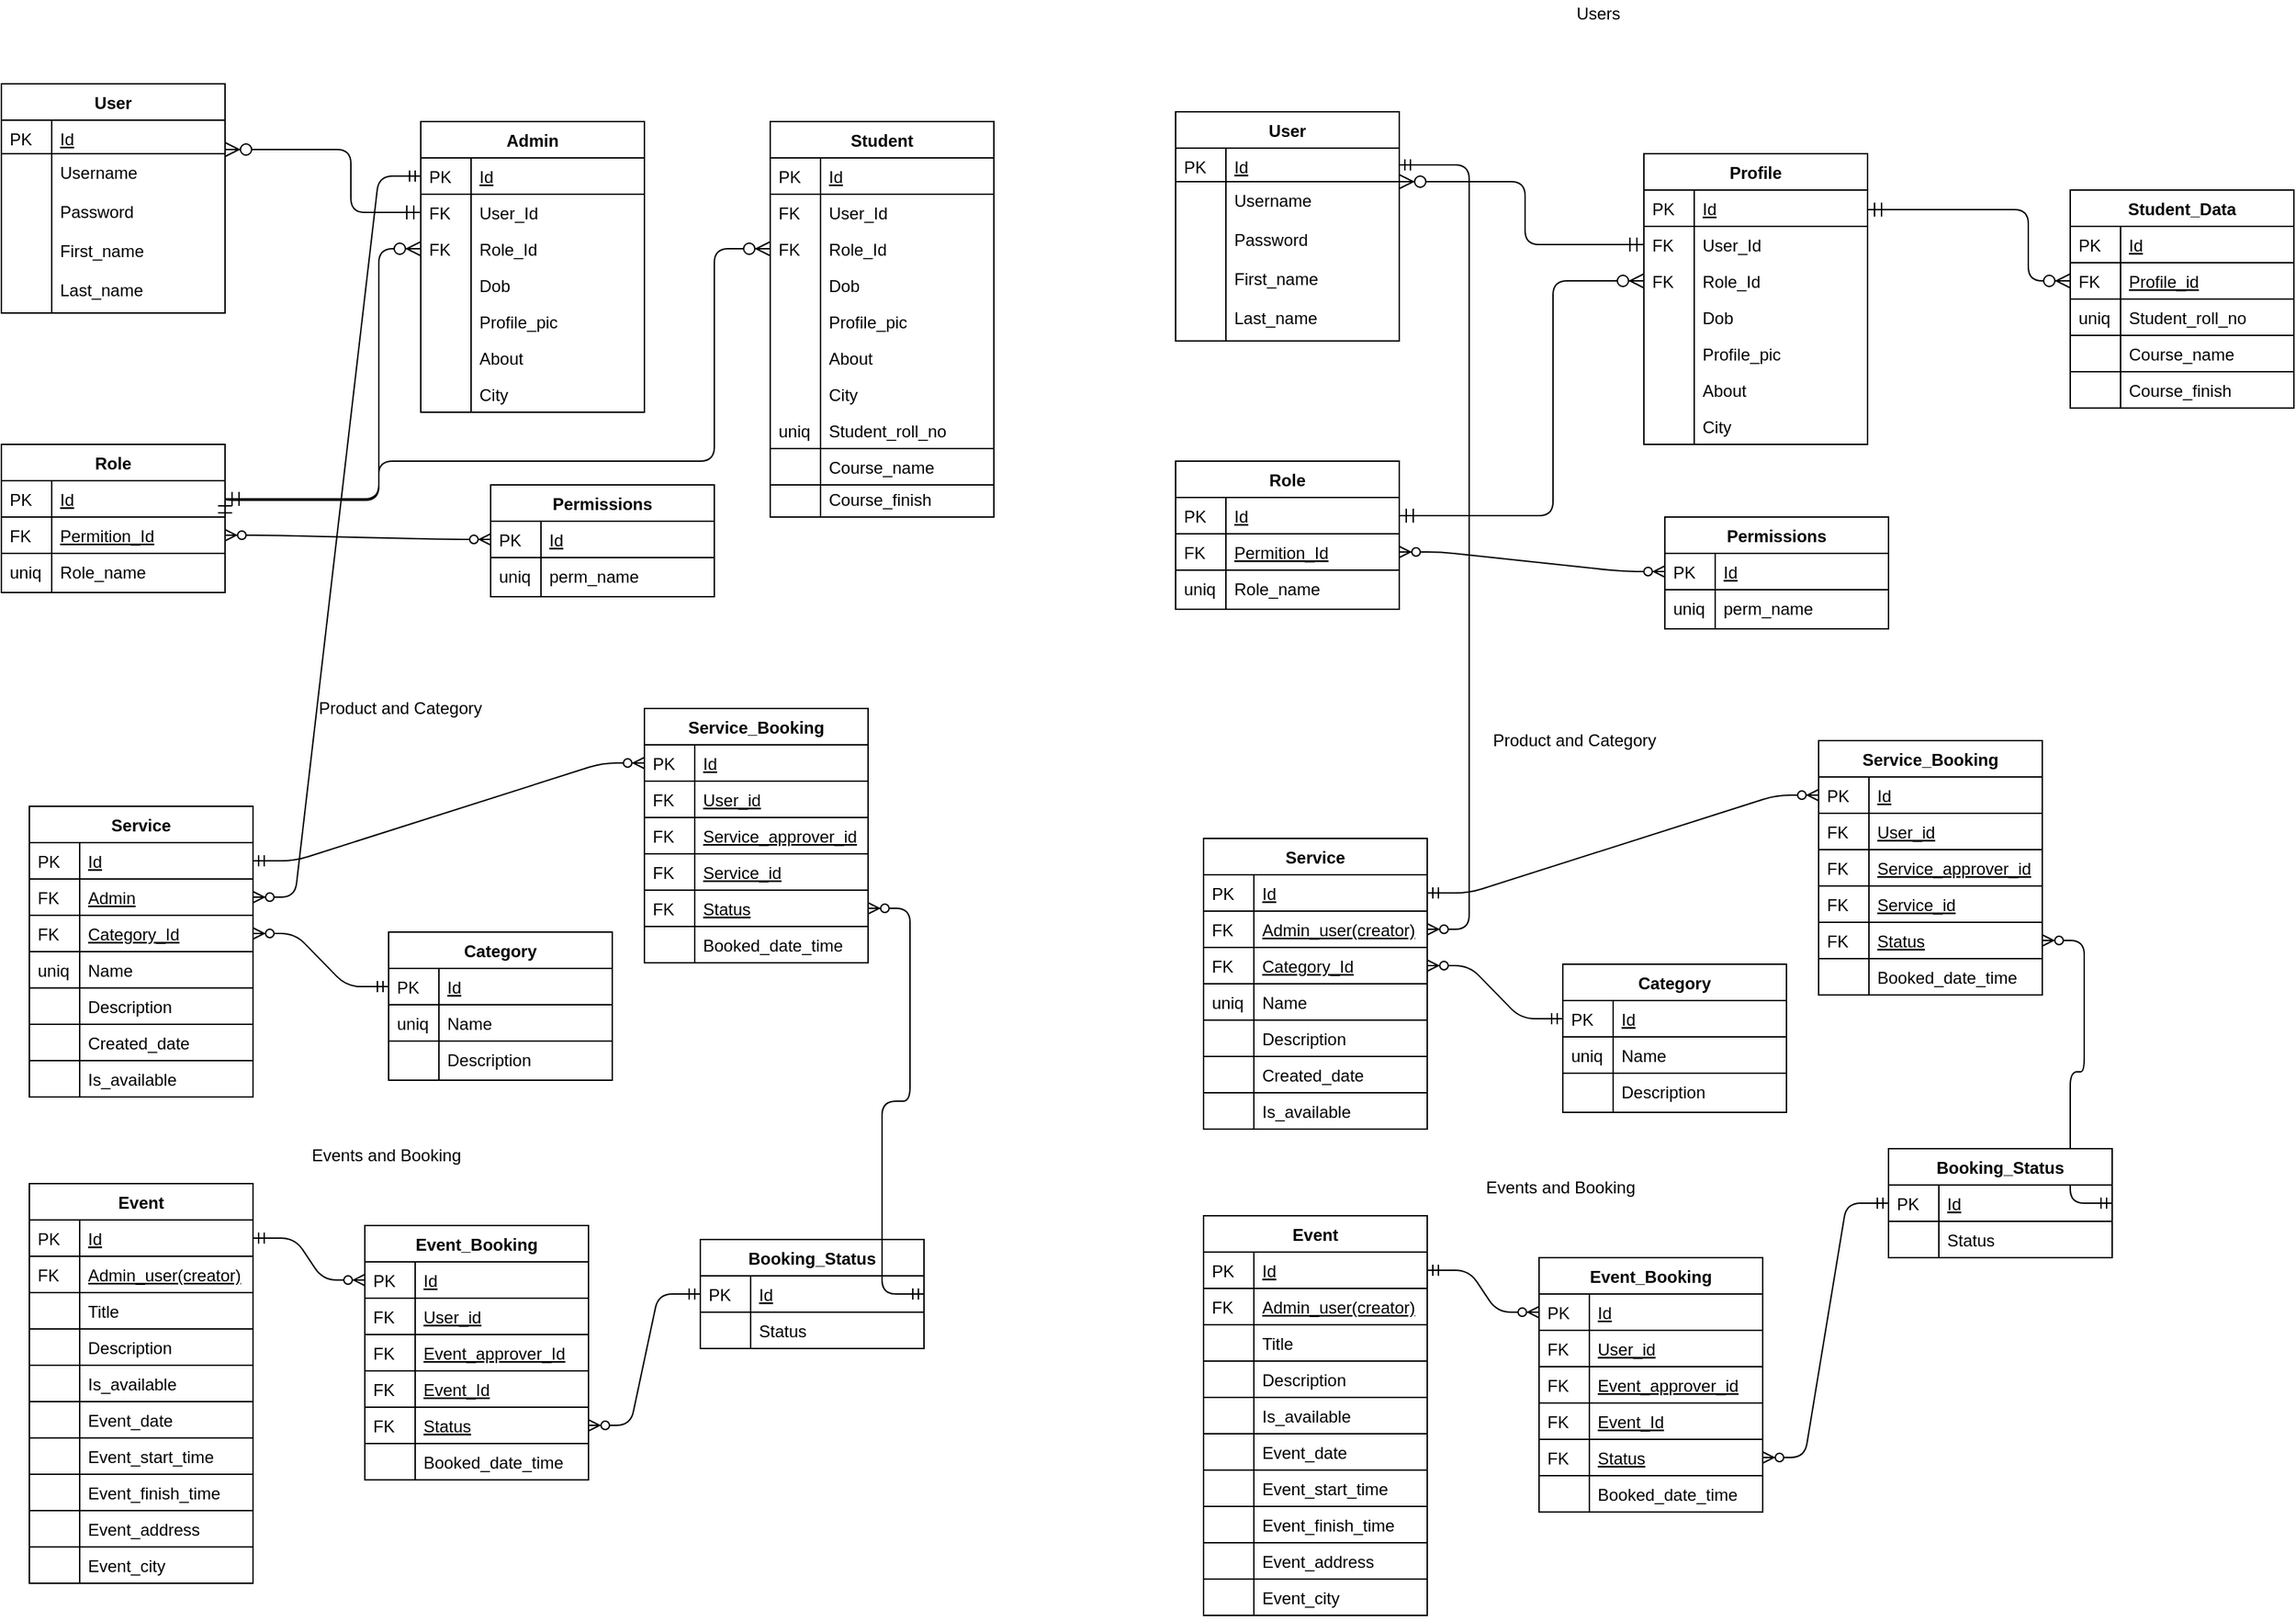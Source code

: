 <mxfile version="13.1.1" type="device"><diagram id="C5RBs43oDa-KdzZeNtuy" name="Page-1"><mxGraphModel dx="1944" dy="617" grid="1" gridSize="10" guides="1" tooltips="1" connect="1" arrows="1" fold="1" page="1" pageScale="1" pageWidth="827" pageHeight="1169" math="0" shadow="0"><root><mxCell id="WIyWlLk6GJQsqaUBKTNV-0"/><mxCell id="WIyWlLk6GJQsqaUBKTNV-1" parent="WIyWlLk6GJQsqaUBKTNV-0"/><mxCell id="zkfFHV4jXpPFQw0GAbJ--63" value="" style="edgeStyle=orthogonalEdgeStyle;endArrow=ERzeroToMany;startArrow=ERmandOne;shadow=0;strokeWidth=1;endSize=8;startSize=8;exitX=0;exitY=0.5;exitDx=0;exitDy=0;" parent="WIyWlLk6GJQsqaUBKTNV-1" source="zkfFHV4jXpPFQw0GAbJ--59" target="zkfFHV4jXpPFQw0GAbJ--52" edge="1"><mxGeometry width="100" height="100" relative="1" as="geometry"><mxPoint x="370" y="132" as="sourcePoint"/><mxPoint x="390" y="159" as="targetPoint"/><Array as="points"><mxPoint x="290" y="195"/><mxPoint x="290" y="150"/></Array></mxGeometry></mxCell><mxCell id="5kEdPAstU2_KpbnC6R9S-44" value="" style="edgeStyle=orthogonalEdgeStyle;endArrow=ERzeroToMany;startArrow=ERmandOne;shadow=0;strokeWidth=1;endSize=8;startSize=8;entryX=0;entryY=0.5;entryDx=0;entryDy=0;exitX=1;exitY=0.5;exitDx=0;exitDy=0;" parent="WIyWlLk6GJQsqaUBKTNV-1" source="zkfFHV4jXpPFQw0GAbJ--65" target="5kEdPAstU2_KpbnC6R9S-42" edge="1"><mxGeometry width="100" height="100" relative="1" as="geometry"><mxPoint x="490" y="456" as="sourcePoint"/><mxPoint x="300" y="390" as="targetPoint"/><Array as="points"><mxPoint x="310" y="389"/><mxPoint x="310" y="221"/></Array></mxGeometry></mxCell><mxCell id="5kEdPAstU2_KpbnC6R9S-45" value="Permissions" style="swimlane;fontStyle=1;childLayout=stackLayout;horizontal=1;startSize=26;horizontalStack=0;resizeParent=1;resizeLast=0;collapsible=1;marginBottom=0;rounded=0;shadow=0;strokeWidth=1;" parent="WIyWlLk6GJQsqaUBKTNV-1" vertex="1"><mxGeometry x="390" y="390" width="160" height="80" as="geometry"><mxRectangle x="260" y="270" width="160" height="26" as="alternateBounds"/></mxGeometry></mxCell><mxCell id="5kEdPAstU2_KpbnC6R9S-46" value="Id" style="shape=partialRectangle;top=0;left=0;right=0;bottom=1;align=left;verticalAlign=top;fillColor=none;spacingLeft=40;spacingRight=4;overflow=hidden;rotatable=0;points=[[0,0.5],[1,0.5]];portConstraint=eastwest;dropTarget=0;rounded=0;shadow=0;strokeWidth=1;fontStyle=4" parent="5kEdPAstU2_KpbnC6R9S-45" vertex="1"><mxGeometry y="26" width="160" height="26" as="geometry"/></mxCell><mxCell id="5kEdPAstU2_KpbnC6R9S-47" value="PK" style="shape=partialRectangle;top=0;left=0;bottom=0;fillColor=none;align=left;verticalAlign=top;spacingLeft=4;spacingRight=4;overflow=hidden;rotatable=0;points=[];portConstraint=eastwest;part=1;" parent="5kEdPAstU2_KpbnC6R9S-46" vertex="1" connectable="0"><mxGeometry width="36" height="26" as="geometry"/></mxCell><mxCell id="5kEdPAstU2_KpbnC6R9S-48" value="perm_name" style="shape=partialRectangle;top=0;left=0;right=0;bottom=0;align=left;verticalAlign=top;fillColor=none;spacingLeft=40;spacingRight=4;overflow=hidden;rotatable=0;points=[[0,0.5],[1,0.5]];portConstraint=eastwest;dropTarget=0;rounded=0;shadow=0;strokeWidth=1;" parent="5kEdPAstU2_KpbnC6R9S-45" vertex="1"><mxGeometry y="52" width="160" height="28" as="geometry"/></mxCell><mxCell id="5kEdPAstU2_KpbnC6R9S-49" value="uniq" style="shape=partialRectangle;top=0;left=0;bottom=0;fillColor=none;align=left;verticalAlign=top;spacingLeft=4;spacingRight=4;overflow=hidden;rotatable=0;points=[];portConstraint=eastwest;part=1;" parent="5kEdPAstU2_KpbnC6R9S-48" vertex="1" connectable="0"><mxGeometry width="36" height="28" as="geometry"/></mxCell><mxCell id="5kEdPAstU2_KpbnC6R9S-59" value="" style="edgeStyle=entityRelationEdgeStyle;fontSize=12;html=1;endArrow=ERzeroToMany;endFill=1;startArrow=ERzeroToMany;exitX=1;exitY=0.5;exitDx=0;exitDy=0;entryX=0;entryY=0.5;entryDx=0;entryDy=0;" parent="WIyWlLk6GJQsqaUBKTNV-1" source="5kEdPAstU2_KpbnC6R9S-53" target="5kEdPAstU2_KpbnC6R9S-46" edge="1"><mxGeometry width="100" height="100" relative="1" as="geometry"><mxPoint x="290" y="510" as="sourcePoint"/><mxPoint x="390" y="410" as="targetPoint"/></mxGeometry></mxCell><mxCell id="zkfFHV4jXpPFQw0GAbJ--51" value="User" style="swimlane;fontStyle=1;childLayout=stackLayout;horizontal=1;startSize=26;horizontalStack=0;resizeParent=1;resizeLast=0;collapsible=1;marginBottom=0;rounded=0;shadow=0;strokeWidth=1;" parent="WIyWlLk6GJQsqaUBKTNV-1" vertex="1"><mxGeometry x="40" y="100" width="160" height="164" as="geometry"><mxRectangle x="160" y="120" width="160" height="26" as="alternateBounds"/></mxGeometry></mxCell><mxCell id="zkfFHV4jXpPFQw0GAbJ--52" value="Id" style="shape=partialRectangle;top=0;left=0;right=0;bottom=1;align=left;verticalAlign=top;fillColor=none;spacingLeft=40;spacingRight=4;overflow=hidden;rotatable=0;points=[[0,0.5],[1,0.5]];portConstraint=eastwest;dropTarget=0;rounded=0;shadow=0;strokeWidth=1;fontStyle=4" parent="zkfFHV4jXpPFQw0GAbJ--51" vertex="1"><mxGeometry y="26" width="160" height="24" as="geometry"/></mxCell><mxCell id="zkfFHV4jXpPFQw0GAbJ--53" value="PK" style="shape=partialRectangle;top=0;left=0;bottom=0;fillColor=none;align=left;verticalAlign=top;spacingLeft=4;spacingRight=4;overflow=hidden;rotatable=0;points=[];portConstraint=eastwest;part=1;" parent="zkfFHV4jXpPFQw0GAbJ--52" vertex="1" connectable="0"><mxGeometry width="36" height="24" as="geometry"/></mxCell><mxCell id="zkfFHV4jXpPFQw0GAbJ--54" value="Username" style="shape=partialRectangle;top=0;left=0;right=0;bottom=0;align=left;verticalAlign=top;fillColor=none;spacingLeft=40;spacingRight=4;overflow=hidden;rotatable=0;points=[[0,0.5],[1,0.5]];portConstraint=eastwest;dropTarget=0;rounded=0;shadow=0;strokeWidth=1;" parent="zkfFHV4jXpPFQw0GAbJ--51" vertex="1"><mxGeometry y="50" width="160" height="28" as="geometry"/></mxCell><mxCell id="zkfFHV4jXpPFQw0GAbJ--55" value="" style="shape=partialRectangle;top=0;left=0;bottom=0;fillColor=none;align=left;verticalAlign=top;spacingLeft=4;spacingRight=4;overflow=hidden;rotatable=0;points=[];portConstraint=eastwest;part=1;" parent="zkfFHV4jXpPFQw0GAbJ--54" vertex="1" connectable="0"><mxGeometry width="36" height="28" as="geometry"/></mxCell><mxCell id="5kEdPAstU2_KpbnC6R9S-8" value="Password" style="shape=partialRectangle;top=0;left=0;right=0;bottom=0;align=left;verticalAlign=top;spacingLeft=40;spacingRight=4;overflow=hidden;rotatable=0;points=[[0,0.5],[1,0.5]];portConstraint=eastwest;dropTarget=0;rounded=0;shadow=0;strokeWidth=1;fillColor=none;" parent="zkfFHV4jXpPFQw0GAbJ--51" vertex="1"><mxGeometry y="78" width="160" height="28" as="geometry"/></mxCell><mxCell id="5kEdPAstU2_KpbnC6R9S-9" value="" style="shape=partialRectangle;top=0;left=0;bottom=0;fillColor=none;align=left;verticalAlign=top;spacingLeft=4;spacingRight=4;overflow=hidden;rotatable=0;points=[];portConstraint=eastwest;part=1;" parent="5kEdPAstU2_KpbnC6R9S-8" vertex="1" connectable="0"><mxGeometry width="36" height="28" as="geometry"/></mxCell><mxCell id="5kEdPAstU2_KpbnC6R9S-4" value="First_name" style="shape=partialRectangle;top=0;left=0;right=0;bottom=0;align=left;verticalAlign=top;spacingLeft=40;spacingRight=4;overflow=hidden;rotatable=0;points=[[0,0.5],[1,0.5]];portConstraint=eastwest;dropTarget=0;rounded=0;shadow=0;strokeWidth=1;fillColor=none;" parent="zkfFHV4jXpPFQw0GAbJ--51" vertex="1"><mxGeometry y="106" width="160" height="28" as="geometry"/></mxCell><mxCell id="5kEdPAstU2_KpbnC6R9S-5" value="" style="shape=partialRectangle;top=0;left=0;bottom=0;fillColor=none;align=left;verticalAlign=top;spacingLeft=4;spacingRight=4;overflow=hidden;rotatable=0;points=[];portConstraint=eastwest;part=1;" parent="5kEdPAstU2_KpbnC6R9S-4" vertex="1" connectable="0"><mxGeometry width="36" height="28" as="geometry"/></mxCell><mxCell id="5kEdPAstU2_KpbnC6R9S-6" value="Last_name" style="shape=partialRectangle;top=0;left=0;right=0;bottom=0;align=left;verticalAlign=top;spacingLeft=40;spacingRight=4;overflow=hidden;rotatable=0;points=[[0,0.5],[1,0.5]];portConstraint=eastwest;dropTarget=0;rounded=0;shadow=0;strokeWidth=1;fillColor=none;" parent="zkfFHV4jXpPFQw0GAbJ--51" vertex="1"><mxGeometry y="134" width="160" height="30" as="geometry"/></mxCell><mxCell id="5kEdPAstU2_KpbnC6R9S-7" value="" style="shape=partialRectangle;top=0;left=0;bottom=0;fillColor=none;align=left;verticalAlign=top;spacingLeft=4;spacingRight=4;overflow=hidden;rotatable=0;points=[];portConstraint=eastwest;part=1;" parent="5kEdPAstU2_KpbnC6R9S-6" vertex="1" connectable="0"><mxGeometry width="36" height="30" as="geometry"/></mxCell><mxCell id="vXaF37B2Gt4WvCQZhQb3-57" value="Student_Data" style="swimlane;fontStyle=1;childLayout=stackLayout;horizontal=1;startSize=26;horizontalStack=0;resizeParent=1;resizeLast=0;collapsible=1;marginBottom=0;rounded=0;shadow=0;strokeWidth=1;" parent="WIyWlLk6GJQsqaUBKTNV-1" vertex="1"><mxGeometry x="680" y="156" width="160" height="156" as="geometry"><mxRectangle x="260" y="270" width="160" height="26" as="alternateBounds"/></mxGeometry></mxCell><mxCell id="vXaF37B2Gt4WvCQZhQb3-58" value="Id" style="shape=partialRectangle;top=0;left=0;right=0;bottom=1;align=left;verticalAlign=top;fillColor=none;spacingLeft=40;spacingRight=4;overflow=hidden;rotatable=0;points=[[0,0.5],[1,0.5]];portConstraint=eastwest;dropTarget=0;rounded=0;shadow=0;strokeWidth=1;fontStyle=4" parent="vXaF37B2Gt4WvCQZhQb3-57" vertex="1"><mxGeometry y="26" width="160" height="26" as="geometry"/></mxCell><mxCell id="vXaF37B2Gt4WvCQZhQb3-59" value="PK" style="shape=partialRectangle;top=0;left=0;bottom=0;fillColor=none;align=left;verticalAlign=top;spacingLeft=4;spacingRight=4;overflow=hidden;rotatable=0;points=[];portConstraint=eastwest;part=1;" parent="vXaF37B2Gt4WvCQZhQb3-58" vertex="1" connectable="0"><mxGeometry width="36" height="26" as="geometry"/></mxCell><mxCell id="vXaF37B2Gt4WvCQZhQb3-64" value="Profile_id" style="shape=partialRectangle;top=0;left=0;right=0;bottom=1;align=left;verticalAlign=top;fillColor=none;spacingLeft=40;spacingRight=4;overflow=hidden;rotatable=0;points=[[0,0.5],[1,0.5]];portConstraint=eastwest;dropTarget=0;rounded=0;shadow=0;strokeWidth=1;fontStyle=4" parent="vXaF37B2Gt4WvCQZhQb3-57" vertex="1"><mxGeometry y="52" width="160" height="26" as="geometry"/></mxCell><mxCell id="vXaF37B2Gt4WvCQZhQb3-65" value="FK" style="shape=partialRectangle;top=0;left=0;bottom=0;fillColor=none;align=left;verticalAlign=top;spacingLeft=4;spacingRight=4;overflow=hidden;rotatable=0;points=[];portConstraint=eastwest;part=1;" parent="vXaF37B2Gt4WvCQZhQb3-64" vertex="1" connectable="0"><mxGeometry width="36" height="26" as="geometry"/></mxCell><mxCell id="vXaF37B2Gt4WvCQZhQb3-60" value="Student_roll_no" style="shape=partialRectangle;top=0;left=0;right=0;bottom=1;align=left;verticalAlign=top;fillColor=none;spacingLeft=40;spacingRight=4;overflow=hidden;rotatable=0;points=[[0,0.5],[1,0.5]];portConstraint=eastwest;dropTarget=0;rounded=0;shadow=0;strokeWidth=1;" parent="vXaF37B2Gt4WvCQZhQb3-57" vertex="1"><mxGeometry y="78" width="160" height="26" as="geometry"/></mxCell><mxCell id="vXaF37B2Gt4WvCQZhQb3-61" value="uniq" style="shape=partialRectangle;top=0;left=0;bottom=0;fillColor=none;align=left;verticalAlign=top;spacingLeft=4;spacingRight=4;overflow=hidden;rotatable=0;points=[];portConstraint=eastwest;part=1;" parent="vXaF37B2Gt4WvCQZhQb3-60" vertex="1" connectable="0"><mxGeometry width="36" height="26" as="geometry"/></mxCell><mxCell id="vXaF37B2Gt4WvCQZhQb3-66" value="Course_name" style="shape=partialRectangle;top=0;left=0;right=0;bottom=1;align=left;verticalAlign=top;fillColor=none;spacingLeft=40;spacingRight=4;overflow=hidden;rotatable=0;points=[[0,0.5],[1,0.5]];portConstraint=eastwest;dropTarget=0;rounded=0;shadow=0;strokeWidth=1;" parent="vXaF37B2Gt4WvCQZhQb3-57" vertex="1"><mxGeometry y="104" width="160" height="26" as="geometry"/></mxCell><mxCell id="vXaF37B2Gt4WvCQZhQb3-67" value="" style="shape=partialRectangle;top=0;left=0;bottom=0;fillColor=none;align=left;verticalAlign=top;spacingLeft=4;spacingRight=4;overflow=hidden;rotatable=0;points=[];portConstraint=eastwest;part=1;" parent="vXaF37B2Gt4WvCQZhQb3-66" vertex="1" connectable="0"><mxGeometry width="36" height="26" as="geometry"/></mxCell><mxCell id="vXaF37B2Gt4WvCQZhQb3-68" value="Course_finish" style="shape=partialRectangle;top=0;left=0;right=0;bottom=1;align=left;verticalAlign=top;fillColor=none;spacingLeft=40;spacingRight=4;overflow=hidden;rotatable=0;points=[[0,0.5],[1,0.5]];portConstraint=eastwest;dropTarget=0;rounded=0;shadow=0;strokeWidth=1;" parent="vXaF37B2Gt4WvCQZhQb3-57" vertex="1"><mxGeometry y="130" width="160" height="26" as="geometry"/></mxCell><mxCell id="vXaF37B2Gt4WvCQZhQb3-69" value="" style="shape=partialRectangle;top=0;left=0;bottom=0;fillColor=none;align=left;verticalAlign=top;spacingLeft=4;spacingRight=4;overflow=hidden;rotatable=0;points=[];portConstraint=eastwest;part=1;" parent="vXaF37B2Gt4WvCQZhQb3-68" vertex="1" connectable="0"><mxGeometry width="36" height="26" as="geometry"/></mxCell><mxCell id="zkfFHV4jXpPFQw0GAbJ--56" value="Profile" style="swimlane;fontStyle=1;childLayout=stackLayout;horizontal=1;startSize=26;horizontalStack=0;resizeParent=1;resizeLast=0;collapsible=1;marginBottom=0;rounded=0;shadow=0;strokeWidth=1;" parent="WIyWlLk6GJQsqaUBKTNV-1" vertex="1"><mxGeometry x="375" y="130" width="160" height="208" as="geometry"><mxRectangle x="260" y="80" width="160" height="26" as="alternateBounds"/></mxGeometry></mxCell><mxCell id="zkfFHV4jXpPFQw0GAbJ--57" value="Id" style="shape=partialRectangle;top=0;left=0;right=0;bottom=1;align=left;verticalAlign=top;fillColor=none;spacingLeft=40;spacingRight=4;overflow=hidden;rotatable=0;points=[[0,0.5],[1,0.5]];portConstraint=eastwest;dropTarget=0;rounded=0;shadow=0;strokeWidth=1;fontStyle=4" parent="zkfFHV4jXpPFQw0GAbJ--56" vertex="1"><mxGeometry y="26" width="160" height="26" as="geometry"/></mxCell><mxCell id="zkfFHV4jXpPFQw0GAbJ--58" value="PK" style="shape=partialRectangle;top=0;left=0;bottom=0;fillColor=none;align=left;verticalAlign=top;spacingLeft=4;spacingRight=4;overflow=hidden;rotatable=0;points=[];portConstraint=eastwest;part=1;" parent="zkfFHV4jXpPFQw0GAbJ--57" vertex="1" connectable="0"><mxGeometry width="36" height="26" as="geometry"/></mxCell><mxCell id="zkfFHV4jXpPFQw0GAbJ--59" value="User_Id" style="shape=partialRectangle;top=0;left=0;right=0;bottom=0;align=left;verticalAlign=top;fillColor=none;spacingLeft=40;spacingRight=4;overflow=hidden;rotatable=0;points=[[0,0.5],[1,0.5]];portConstraint=eastwest;dropTarget=0;rounded=0;shadow=0;strokeWidth=1;" parent="zkfFHV4jXpPFQw0GAbJ--56" vertex="1"><mxGeometry y="52" width="160" height="26" as="geometry"/></mxCell><mxCell id="zkfFHV4jXpPFQw0GAbJ--60" value="FK" style="shape=partialRectangle;top=0;left=0;bottom=0;fillColor=none;align=left;verticalAlign=top;spacingLeft=4;spacingRight=4;overflow=hidden;rotatable=0;points=[];portConstraint=eastwest;part=1;" parent="zkfFHV4jXpPFQw0GAbJ--59" vertex="1" connectable="0"><mxGeometry width="36" height="26" as="geometry"/></mxCell><mxCell id="5kEdPAstU2_KpbnC6R9S-42" value="Role_Id" style="shape=partialRectangle;top=0;left=0;right=0;bottom=0;align=left;verticalAlign=top;fillColor=none;spacingLeft=40;spacingRight=4;overflow=hidden;rotatable=0;points=[[0,0.5],[1,0.5]];portConstraint=eastwest;dropTarget=0;rounded=0;shadow=0;strokeWidth=1;" parent="zkfFHV4jXpPFQw0GAbJ--56" vertex="1"><mxGeometry y="78" width="160" height="26" as="geometry"/></mxCell><mxCell id="5kEdPAstU2_KpbnC6R9S-43" value="FK" style="shape=partialRectangle;top=0;left=0;bottom=0;fillColor=none;align=left;verticalAlign=top;spacingLeft=4;spacingRight=4;overflow=hidden;rotatable=0;points=[];portConstraint=eastwest;part=1;" parent="5kEdPAstU2_KpbnC6R9S-42" vertex="1" connectable="0"><mxGeometry width="36" height="26" as="geometry"/></mxCell><mxCell id="zkfFHV4jXpPFQw0GAbJ--61" value="Dob" style="shape=partialRectangle;top=0;left=0;right=0;bottom=0;align=left;verticalAlign=top;fillColor=none;spacingLeft=40;spacingRight=4;overflow=hidden;rotatable=0;points=[[0,0.5],[1,0.5]];portConstraint=eastwest;dropTarget=0;rounded=0;shadow=0;strokeWidth=1;" parent="zkfFHV4jXpPFQw0GAbJ--56" vertex="1"><mxGeometry y="104" width="160" height="26" as="geometry"/></mxCell><mxCell id="zkfFHV4jXpPFQw0GAbJ--62" value="" style="shape=partialRectangle;top=0;left=0;bottom=0;fillColor=none;align=left;verticalAlign=top;spacingLeft=4;spacingRight=4;overflow=hidden;rotatable=0;points=[];portConstraint=eastwest;part=1;" parent="zkfFHV4jXpPFQw0GAbJ--61" vertex="1" connectable="0"><mxGeometry width="36" height="26" as="geometry"/></mxCell><mxCell id="5kEdPAstU2_KpbnC6R9S-38" value="Profile_pic" style="shape=partialRectangle;top=0;left=0;right=0;bottom=0;align=left;verticalAlign=top;fillColor=none;spacingLeft=40;spacingRight=4;overflow=hidden;rotatable=0;points=[[0,0.5],[1,0.5]];portConstraint=eastwest;dropTarget=0;rounded=0;shadow=0;strokeWidth=1;" parent="zkfFHV4jXpPFQw0GAbJ--56" vertex="1"><mxGeometry y="130" width="160" height="26" as="geometry"/></mxCell><mxCell id="5kEdPAstU2_KpbnC6R9S-39" value="" style="shape=partialRectangle;top=0;left=0;bottom=0;fillColor=none;align=left;verticalAlign=top;spacingLeft=4;spacingRight=4;overflow=hidden;rotatable=0;points=[];portConstraint=eastwest;part=1;" parent="5kEdPAstU2_KpbnC6R9S-38" vertex="1" connectable="0"><mxGeometry width="36" height="26" as="geometry"/></mxCell><mxCell id="5kEdPAstU2_KpbnC6R9S-40" value="About" style="shape=partialRectangle;top=0;left=0;right=0;bottom=0;align=left;verticalAlign=top;fillColor=none;spacingLeft=40;spacingRight=4;overflow=hidden;rotatable=0;points=[[0,0.5],[1,0.5]];portConstraint=eastwest;dropTarget=0;rounded=0;shadow=0;strokeWidth=1;" parent="zkfFHV4jXpPFQw0GAbJ--56" vertex="1"><mxGeometry y="156" width="160" height="26" as="geometry"/></mxCell><mxCell id="5kEdPAstU2_KpbnC6R9S-41" value="" style="shape=partialRectangle;top=0;left=0;bottom=0;fillColor=none;align=left;verticalAlign=top;spacingLeft=4;spacingRight=4;overflow=hidden;rotatable=0;points=[];portConstraint=eastwest;part=1;" parent="5kEdPAstU2_KpbnC6R9S-40" vertex="1" connectable="0"><mxGeometry width="36" height="26" as="geometry"/></mxCell><mxCell id="5kEdPAstU2_KpbnC6R9S-36" value="City" style="shape=partialRectangle;top=0;left=0;right=0;bottom=0;align=left;verticalAlign=top;fillColor=none;spacingLeft=40;spacingRight=4;overflow=hidden;rotatable=0;points=[[0,0.5],[1,0.5]];portConstraint=eastwest;dropTarget=0;rounded=0;shadow=0;strokeWidth=1;" parent="zkfFHV4jXpPFQw0GAbJ--56" vertex="1"><mxGeometry y="182" width="160" height="26" as="geometry"/></mxCell><mxCell id="5kEdPAstU2_KpbnC6R9S-37" value="" style="shape=partialRectangle;top=0;left=0;bottom=0;fillColor=none;align=left;verticalAlign=top;spacingLeft=4;spacingRight=4;overflow=hidden;rotatable=0;points=[];portConstraint=eastwest;part=1;" parent="5kEdPAstU2_KpbnC6R9S-36" vertex="1" connectable="0"><mxGeometry width="36" height="26" as="geometry"/></mxCell><mxCell id="DucE86Hq1DAV1I2fbwcK-0" value="Product and Category" style="text;html=1;align=center;verticalAlign=middle;resizable=0;points=[];autosize=1;" parent="WIyWlLk6GJQsqaUBKTNV-1" vertex="1"><mxGeometry x="260" y="540" width="130" height="20" as="geometry"/></mxCell><mxCell id="DucE86Hq1DAV1I2fbwcK-1" value="Users" style="text;html=1;align=center;verticalAlign=middle;resizable=0;points=[];autosize=1;" parent="WIyWlLk6GJQsqaUBKTNV-1" vertex="1"><mxGeometry x="317" y="20" width="50" height="20" as="geometry"/></mxCell><mxCell id="ZA1gchHFmNXIpVUIVMyl-2" value="Permissions" style="swimlane;fontStyle=1;childLayout=stackLayout;horizontal=1;startSize=26;horizontalStack=0;resizeParent=1;resizeLast=0;collapsible=1;marginBottom=0;rounded=0;shadow=0;strokeWidth=1;" parent="WIyWlLk6GJQsqaUBKTNV-1" vertex="1"><mxGeometry x="-450" y="367" width="160" height="80" as="geometry"><mxRectangle x="260" y="270" width="160" height="26" as="alternateBounds"/></mxGeometry></mxCell><mxCell id="ZA1gchHFmNXIpVUIVMyl-3" value="Id" style="shape=partialRectangle;top=0;left=0;right=0;bottom=1;align=left;verticalAlign=top;fillColor=none;spacingLeft=40;spacingRight=4;overflow=hidden;rotatable=0;points=[[0,0.5],[1,0.5]];portConstraint=eastwest;dropTarget=0;rounded=0;shadow=0;strokeWidth=1;fontStyle=4" parent="ZA1gchHFmNXIpVUIVMyl-2" vertex="1"><mxGeometry y="26" width="160" height="26" as="geometry"/></mxCell><mxCell id="ZA1gchHFmNXIpVUIVMyl-4" value="PK" style="shape=partialRectangle;top=0;left=0;bottom=0;fillColor=none;align=left;verticalAlign=top;spacingLeft=4;spacingRight=4;overflow=hidden;rotatable=0;points=[];portConstraint=eastwest;part=1;" parent="ZA1gchHFmNXIpVUIVMyl-3" vertex="1" connectable="0"><mxGeometry width="36" height="26" as="geometry"/></mxCell><mxCell id="ZA1gchHFmNXIpVUIVMyl-5" value="perm_name" style="shape=partialRectangle;top=0;left=0;right=0;bottom=0;align=left;verticalAlign=top;fillColor=none;spacingLeft=40;spacingRight=4;overflow=hidden;rotatable=0;points=[[0,0.5],[1,0.5]];portConstraint=eastwest;dropTarget=0;rounded=0;shadow=0;strokeWidth=1;" parent="ZA1gchHFmNXIpVUIVMyl-2" vertex="1"><mxGeometry y="52" width="160" height="28" as="geometry"/></mxCell><mxCell id="ZA1gchHFmNXIpVUIVMyl-6" value="uniq" style="shape=partialRectangle;top=0;left=0;bottom=0;fillColor=none;align=left;verticalAlign=top;spacingLeft=4;spacingRight=4;overflow=hidden;rotatable=0;points=[];portConstraint=eastwest;part=1;" parent="ZA1gchHFmNXIpVUIVMyl-5" vertex="1" connectable="0"><mxGeometry width="36" height="28" as="geometry"/></mxCell><mxCell id="ZA1gchHFmNXIpVUIVMyl-125" value="User" style="swimlane;fontStyle=1;childLayout=stackLayout;horizontal=1;startSize=26;horizontalStack=0;resizeParent=1;resizeLast=0;collapsible=1;marginBottom=0;rounded=0;shadow=0;strokeWidth=1;" parent="WIyWlLk6GJQsqaUBKTNV-1" vertex="1"><mxGeometry x="-800" y="80" width="160" height="164" as="geometry"><mxRectangle x="160" y="120" width="160" height="26" as="alternateBounds"/></mxGeometry></mxCell><mxCell id="ZA1gchHFmNXIpVUIVMyl-126" value="Id" style="shape=partialRectangle;top=0;left=0;right=0;bottom=1;align=left;verticalAlign=top;fillColor=none;spacingLeft=40;spacingRight=4;overflow=hidden;rotatable=0;points=[[0,0.5],[1,0.5]];portConstraint=eastwest;dropTarget=0;rounded=0;shadow=0;strokeWidth=1;fontStyle=4" parent="ZA1gchHFmNXIpVUIVMyl-125" vertex="1"><mxGeometry y="26" width="160" height="24" as="geometry"/></mxCell><mxCell id="ZA1gchHFmNXIpVUIVMyl-127" value="PK" style="shape=partialRectangle;top=0;left=0;bottom=0;fillColor=none;align=left;verticalAlign=top;spacingLeft=4;spacingRight=4;overflow=hidden;rotatable=0;points=[];portConstraint=eastwest;part=1;" parent="ZA1gchHFmNXIpVUIVMyl-126" vertex="1" connectable="0"><mxGeometry width="36" height="24" as="geometry"/></mxCell><mxCell id="ZA1gchHFmNXIpVUIVMyl-128" value="Username" style="shape=partialRectangle;top=0;left=0;right=0;bottom=0;align=left;verticalAlign=top;fillColor=none;spacingLeft=40;spacingRight=4;overflow=hidden;rotatable=0;points=[[0,0.5],[1,0.5]];portConstraint=eastwest;dropTarget=0;rounded=0;shadow=0;strokeWidth=1;" parent="ZA1gchHFmNXIpVUIVMyl-125" vertex="1"><mxGeometry y="50" width="160" height="28" as="geometry"/></mxCell><mxCell id="ZA1gchHFmNXIpVUIVMyl-129" value="" style="shape=partialRectangle;top=0;left=0;bottom=0;fillColor=none;align=left;verticalAlign=top;spacingLeft=4;spacingRight=4;overflow=hidden;rotatable=0;points=[];portConstraint=eastwest;part=1;" parent="ZA1gchHFmNXIpVUIVMyl-128" vertex="1" connectable="0"><mxGeometry width="36" height="28" as="geometry"/></mxCell><mxCell id="ZA1gchHFmNXIpVUIVMyl-130" value="Password" style="shape=partialRectangle;top=0;left=0;right=0;bottom=0;align=left;verticalAlign=top;spacingLeft=40;spacingRight=4;overflow=hidden;rotatable=0;points=[[0,0.5],[1,0.5]];portConstraint=eastwest;dropTarget=0;rounded=0;shadow=0;strokeWidth=1;fillColor=none;" parent="ZA1gchHFmNXIpVUIVMyl-125" vertex="1"><mxGeometry y="78" width="160" height="28" as="geometry"/></mxCell><mxCell id="ZA1gchHFmNXIpVUIVMyl-131" value="" style="shape=partialRectangle;top=0;left=0;bottom=0;fillColor=none;align=left;verticalAlign=top;spacingLeft=4;spacingRight=4;overflow=hidden;rotatable=0;points=[];portConstraint=eastwest;part=1;" parent="ZA1gchHFmNXIpVUIVMyl-130" vertex="1" connectable="0"><mxGeometry width="36" height="28" as="geometry"/></mxCell><mxCell id="ZA1gchHFmNXIpVUIVMyl-132" value="First_name" style="shape=partialRectangle;top=0;left=0;right=0;bottom=0;align=left;verticalAlign=top;spacingLeft=40;spacingRight=4;overflow=hidden;rotatable=0;points=[[0,0.5],[1,0.5]];portConstraint=eastwest;dropTarget=0;rounded=0;shadow=0;strokeWidth=1;fillColor=none;" parent="ZA1gchHFmNXIpVUIVMyl-125" vertex="1"><mxGeometry y="106" width="160" height="28" as="geometry"/></mxCell><mxCell id="ZA1gchHFmNXIpVUIVMyl-133" value="" style="shape=partialRectangle;top=0;left=0;bottom=0;fillColor=none;align=left;verticalAlign=top;spacingLeft=4;spacingRight=4;overflow=hidden;rotatable=0;points=[];portConstraint=eastwest;part=1;" parent="ZA1gchHFmNXIpVUIVMyl-132" vertex="1" connectable="0"><mxGeometry width="36" height="28" as="geometry"/></mxCell><mxCell id="ZA1gchHFmNXIpVUIVMyl-134" value="Last_name" style="shape=partialRectangle;top=0;left=0;right=0;bottom=0;align=left;verticalAlign=top;spacingLeft=40;spacingRight=4;overflow=hidden;rotatable=0;points=[[0,0.5],[1,0.5]];portConstraint=eastwest;dropTarget=0;rounded=0;shadow=0;strokeWidth=1;fillColor=none;" parent="ZA1gchHFmNXIpVUIVMyl-125" vertex="1"><mxGeometry y="134" width="160" height="30" as="geometry"/></mxCell><mxCell id="ZA1gchHFmNXIpVUIVMyl-135" value="" style="shape=partialRectangle;top=0;left=0;bottom=0;fillColor=none;align=left;verticalAlign=top;spacingLeft=4;spacingRight=4;overflow=hidden;rotatable=0;points=[];portConstraint=eastwest;part=1;" parent="ZA1gchHFmNXIpVUIVMyl-134" vertex="1" connectable="0"><mxGeometry width="36" height="30" as="geometry"/></mxCell><mxCell id="ZA1gchHFmNXIpVUIVMyl-64" value="Service_Booking" style="swimlane;fontStyle=1;childLayout=stackLayout;horizontal=1;startSize=26;horizontalStack=0;resizeParent=1;resizeLast=0;collapsible=1;marginBottom=0;rounded=0;shadow=0;strokeWidth=1;" parent="WIyWlLk6GJQsqaUBKTNV-1" vertex="1"><mxGeometry x="-340" y="527" width="160" height="182" as="geometry"><mxRectangle x="260" y="270" width="160" height="26" as="alternateBounds"/></mxGeometry></mxCell><mxCell id="ZA1gchHFmNXIpVUIVMyl-65" value="Id" style="shape=partialRectangle;top=0;left=0;right=0;bottom=1;align=left;verticalAlign=top;fillColor=none;spacingLeft=40;spacingRight=4;overflow=hidden;rotatable=0;points=[[0,0.5],[1,0.5]];portConstraint=eastwest;dropTarget=0;rounded=0;shadow=0;strokeWidth=1;fontStyle=4" parent="ZA1gchHFmNXIpVUIVMyl-64" vertex="1"><mxGeometry y="26" width="160" height="26" as="geometry"/></mxCell><mxCell id="ZA1gchHFmNXIpVUIVMyl-66" value="PK" style="shape=partialRectangle;top=0;left=0;bottom=0;fillColor=none;align=left;verticalAlign=top;spacingLeft=4;spacingRight=4;overflow=hidden;rotatable=0;points=[];portConstraint=eastwest;part=1;" parent="ZA1gchHFmNXIpVUIVMyl-65" vertex="1" connectable="0"><mxGeometry width="36" height="26" as="geometry"/></mxCell><mxCell id="ZA1gchHFmNXIpVUIVMyl-67" value="User_id" style="shape=partialRectangle;top=0;left=0;right=0;bottom=1;align=left;verticalAlign=top;fillColor=none;spacingLeft=40;spacingRight=4;overflow=hidden;rotatable=0;points=[[0,0.5],[1,0.5]];portConstraint=eastwest;dropTarget=0;rounded=0;shadow=0;strokeWidth=1;fontStyle=4" parent="ZA1gchHFmNXIpVUIVMyl-64" vertex="1"><mxGeometry y="52" width="160" height="26" as="geometry"/></mxCell><mxCell id="ZA1gchHFmNXIpVUIVMyl-68" value="FK" style="shape=partialRectangle;top=0;left=0;bottom=0;fillColor=none;align=left;verticalAlign=top;spacingLeft=4;spacingRight=4;overflow=hidden;rotatable=0;points=[];portConstraint=eastwest;part=1;" parent="ZA1gchHFmNXIpVUIVMyl-67" vertex="1" connectable="0"><mxGeometry width="36" height="26" as="geometry"/></mxCell><mxCell id="Q7djltN9sNLZwtn9-4RN-21" value="Service_approver_id" style="shape=partialRectangle;top=0;left=0;right=0;bottom=1;align=left;verticalAlign=top;fillColor=none;spacingLeft=40;spacingRight=4;overflow=hidden;rotatable=0;points=[[0,0.5],[1,0.5]];portConstraint=eastwest;dropTarget=0;rounded=0;shadow=0;strokeWidth=1;fontStyle=4" vertex="1" parent="ZA1gchHFmNXIpVUIVMyl-64"><mxGeometry y="78" width="160" height="26" as="geometry"/></mxCell><mxCell id="Q7djltN9sNLZwtn9-4RN-22" value="FK" style="shape=partialRectangle;top=0;left=0;bottom=0;fillColor=none;align=left;verticalAlign=top;spacingLeft=4;spacingRight=4;overflow=hidden;rotatable=0;points=[];portConstraint=eastwest;part=1;" vertex="1" connectable="0" parent="Q7djltN9sNLZwtn9-4RN-21"><mxGeometry width="36" height="26" as="geometry"/></mxCell><mxCell id="ZA1gchHFmNXIpVUIVMyl-69" value="Service_id" style="shape=partialRectangle;top=0;left=0;right=0;bottom=1;align=left;verticalAlign=top;fillColor=none;spacingLeft=40;spacingRight=4;overflow=hidden;rotatable=0;points=[[0,0.5],[1,0.5]];portConstraint=eastwest;dropTarget=0;rounded=0;shadow=0;strokeWidth=1;fontStyle=4" parent="ZA1gchHFmNXIpVUIVMyl-64" vertex="1"><mxGeometry y="104" width="160" height="26" as="geometry"/></mxCell><mxCell id="ZA1gchHFmNXIpVUIVMyl-70" value="FK" style="shape=partialRectangle;top=0;left=0;bottom=0;fillColor=none;align=left;verticalAlign=top;spacingLeft=4;spacingRight=4;overflow=hidden;rotatable=0;points=[];portConstraint=eastwest;part=1;" parent="ZA1gchHFmNXIpVUIVMyl-69" vertex="1" connectable="0"><mxGeometry width="36" height="26" as="geometry"/></mxCell><mxCell id="ZA1gchHFmNXIpVUIVMyl-71" value="Status" style="shape=partialRectangle;top=0;left=0;right=0;bottom=1;align=left;verticalAlign=top;fillColor=none;spacingLeft=40;spacingRight=4;overflow=hidden;rotatable=0;points=[[0,0.5],[1,0.5]];portConstraint=eastwest;dropTarget=0;rounded=0;shadow=0;strokeWidth=1;fontStyle=4" parent="ZA1gchHFmNXIpVUIVMyl-64" vertex="1"><mxGeometry y="130" width="160" height="26" as="geometry"/></mxCell><mxCell id="ZA1gchHFmNXIpVUIVMyl-72" value="FK" style="shape=partialRectangle;top=0;left=0;bottom=0;fillColor=none;align=left;verticalAlign=top;spacingLeft=4;spacingRight=4;overflow=hidden;rotatable=0;points=[];portConstraint=eastwest;part=1;" parent="ZA1gchHFmNXIpVUIVMyl-71" vertex="1" connectable="0"><mxGeometry width="36" height="26" as="geometry"/></mxCell><mxCell id="ZA1gchHFmNXIpVUIVMyl-73" value="Booked_date_time" style="shape=partialRectangle;top=0;left=0;right=0;bottom=1;align=left;verticalAlign=top;fillColor=none;spacingLeft=40;spacingRight=4;overflow=hidden;rotatable=0;points=[[0,0.5],[1,0.5]];portConstraint=eastwest;dropTarget=0;rounded=0;shadow=0;strokeWidth=1;" parent="ZA1gchHFmNXIpVUIVMyl-64" vertex="1"><mxGeometry y="156" width="160" height="26" as="geometry"/></mxCell><mxCell id="ZA1gchHFmNXIpVUIVMyl-74" value="" style="shape=partialRectangle;top=0;left=0;bottom=0;fillColor=none;align=left;verticalAlign=top;spacingLeft=4;spacingRight=4;overflow=hidden;rotatable=0;points=[];portConstraint=eastwest;part=1;" parent="ZA1gchHFmNXIpVUIVMyl-73" vertex="1" connectable="0"><mxGeometry width="36" height="26" as="geometry"/></mxCell><mxCell id="ZA1gchHFmNXIpVUIVMyl-148" value="Student" style="swimlane;fontStyle=1;childLayout=stackLayout;horizontal=1;startSize=26;horizontalStack=0;resizeParent=1;resizeLast=0;collapsible=1;marginBottom=0;rounded=0;shadow=0;strokeWidth=1;" parent="WIyWlLk6GJQsqaUBKTNV-1" vertex="1"><mxGeometry x="-250" y="107" width="160" height="283" as="geometry"><mxRectangle x="260" y="80" width="160" height="26" as="alternateBounds"/></mxGeometry></mxCell><mxCell id="ZA1gchHFmNXIpVUIVMyl-149" value="Id" style="shape=partialRectangle;top=0;left=0;right=0;bottom=1;align=left;verticalAlign=top;fillColor=none;spacingLeft=40;spacingRight=4;overflow=hidden;rotatable=0;points=[[0,0.5],[1,0.5]];portConstraint=eastwest;dropTarget=0;rounded=0;shadow=0;strokeWidth=1;fontStyle=4" parent="ZA1gchHFmNXIpVUIVMyl-148" vertex="1"><mxGeometry y="26" width="160" height="26" as="geometry"/></mxCell><mxCell id="ZA1gchHFmNXIpVUIVMyl-150" value="PK" style="shape=partialRectangle;top=0;left=0;bottom=0;fillColor=none;align=left;verticalAlign=top;spacingLeft=4;spacingRight=4;overflow=hidden;rotatable=0;points=[];portConstraint=eastwest;part=1;" parent="ZA1gchHFmNXIpVUIVMyl-149" vertex="1" connectable="0"><mxGeometry width="36" height="26" as="geometry"/></mxCell><mxCell id="ZA1gchHFmNXIpVUIVMyl-151" value="User_Id" style="shape=partialRectangle;top=0;left=0;right=0;bottom=0;align=left;verticalAlign=top;fillColor=none;spacingLeft=40;spacingRight=4;overflow=hidden;rotatable=0;points=[[0,0.5],[1,0.5]];portConstraint=eastwest;dropTarget=0;rounded=0;shadow=0;strokeWidth=1;" parent="ZA1gchHFmNXIpVUIVMyl-148" vertex="1"><mxGeometry y="52" width="160" height="26" as="geometry"/></mxCell><mxCell id="ZA1gchHFmNXIpVUIVMyl-152" value="FK" style="shape=partialRectangle;top=0;left=0;bottom=0;fillColor=none;align=left;verticalAlign=top;spacingLeft=4;spacingRight=4;overflow=hidden;rotatable=0;points=[];portConstraint=eastwest;part=1;" parent="ZA1gchHFmNXIpVUIVMyl-151" vertex="1" connectable="0"><mxGeometry width="36" height="26" as="geometry"/></mxCell><mxCell id="ZA1gchHFmNXIpVUIVMyl-153" value="Role_Id" style="shape=partialRectangle;top=0;left=0;right=0;bottom=0;align=left;verticalAlign=top;fillColor=none;spacingLeft=40;spacingRight=4;overflow=hidden;rotatable=0;points=[[0,0.5],[1,0.5]];portConstraint=eastwest;dropTarget=0;rounded=0;shadow=0;strokeWidth=1;" parent="ZA1gchHFmNXIpVUIVMyl-148" vertex="1"><mxGeometry y="78" width="160" height="26" as="geometry"/></mxCell><mxCell id="ZA1gchHFmNXIpVUIVMyl-154" value="FK" style="shape=partialRectangle;top=0;left=0;bottom=0;fillColor=none;align=left;verticalAlign=top;spacingLeft=4;spacingRight=4;overflow=hidden;rotatable=0;points=[];portConstraint=eastwest;part=1;" parent="ZA1gchHFmNXIpVUIVMyl-153" vertex="1" connectable="0"><mxGeometry width="36" height="26" as="geometry"/></mxCell><mxCell id="ZA1gchHFmNXIpVUIVMyl-155" value="Dob" style="shape=partialRectangle;top=0;left=0;right=0;bottom=0;align=left;verticalAlign=top;fillColor=none;spacingLeft=40;spacingRight=4;overflow=hidden;rotatable=0;points=[[0,0.5],[1,0.5]];portConstraint=eastwest;dropTarget=0;rounded=0;shadow=0;strokeWidth=1;" parent="ZA1gchHFmNXIpVUIVMyl-148" vertex="1"><mxGeometry y="104" width="160" height="26" as="geometry"/></mxCell><mxCell id="ZA1gchHFmNXIpVUIVMyl-156" value="" style="shape=partialRectangle;top=0;left=0;bottom=0;fillColor=none;align=left;verticalAlign=top;spacingLeft=4;spacingRight=4;overflow=hidden;rotatable=0;points=[];portConstraint=eastwest;part=1;" parent="ZA1gchHFmNXIpVUIVMyl-155" vertex="1" connectable="0"><mxGeometry width="36" height="26" as="geometry"/></mxCell><mxCell id="ZA1gchHFmNXIpVUIVMyl-157" value="Profile_pic" style="shape=partialRectangle;top=0;left=0;right=0;bottom=0;align=left;verticalAlign=top;fillColor=none;spacingLeft=40;spacingRight=4;overflow=hidden;rotatable=0;points=[[0,0.5],[1,0.5]];portConstraint=eastwest;dropTarget=0;rounded=0;shadow=0;strokeWidth=1;" parent="ZA1gchHFmNXIpVUIVMyl-148" vertex="1"><mxGeometry y="130" width="160" height="26" as="geometry"/></mxCell><mxCell id="ZA1gchHFmNXIpVUIVMyl-158" value="" style="shape=partialRectangle;top=0;left=0;bottom=0;fillColor=none;align=left;verticalAlign=top;spacingLeft=4;spacingRight=4;overflow=hidden;rotatable=0;points=[];portConstraint=eastwest;part=1;" parent="ZA1gchHFmNXIpVUIVMyl-157" vertex="1" connectable="0"><mxGeometry width="36" height="26" as="geometry"/></mxCell><mxCell id="ZA1gchHFmNXIpVUIVMyl-159" value="About" style="shape=partialRectangle;top=0;left=0;right=0;bottom=0;align=left;verticalAlign=top;fillColor=none;spacingLeft=40;spacingRight=4;overflow=hidden;rotatable=0;points=[[0,0.5],[1,0.5]];portConstraint=eastwest;dropTarget=0;rounded=0;shadow=0;strokeWidth=1;" parent="ZA1gchHFmNXIpVUIVMyl-148" vertex="1"><mxGeometry y="156" width="160" height="26" as="geometry"/></mxCell><mxCell id="ZA1gchHFmNXIpVUIVMyl-160" value="" style="shape=partialRectangle;top=0;left=0;bottom=0;fillColor=none;align=left;verticalAlign=top;spacingLeft=4;spacingRight=4;overflow=hidden;rotatable=0;points=[];portConstraint=eastwest;part=1;" parent="ZA1gchHFmNXIpVUIVMyl-159" vertex="1" connectable="0"><mxGeometry width="36" height="26" as="geometry"/></mxCell><mxCell id="ZA1gchHFmNXIpVUIVMyl-181" value="City" style="shape=partialRectangle;top=0;left=0;right=0;bottom=0;align=left;verticalAlign=top;fillColor=none;spacingLeft=40;spacingRight=4;overflow=hidden;rotatable=0;points=[[0,0.5],[1,0.5]];portConstraint=eastwest;dropTarget=0;rounded=0;shadow=0;strokeWidth=1;" parent="ZA1gchHFmNXIpVUIVMyl-148" vertex="1"><mxGeometry y="182" width="160" height="26" as="geometry"/></mxCell><mxCell id="ZA1gchHFmNXIpVUIVMyl-182" value="" style="shape=partialRectangle;top=0;left=0;bottom=0;fillColor=none;align=left;verticalAlign=top;spacingLeft=4;spacingRight=4;overflow=hidden;rotatable=0;points=[];portConstraint=eastwest;part=1;" parent="ZA1gchHFmNXIpVUIVMyl-181" vertex="1" connectable="0"><mxGeometry width="36" height="26" as="geometry"/></mxCell><mxCell id="ZA1gchHFmNXIpVUIVMyl-56" value="Role" style="swimlane;fontStyle=1;childLayout=stackLayout;horizontal=1;startSize=26;horizontalStack=0;resizeParent=1;resizeLast=0;collapsible=1;marginBottom=0;rounded=0;shadow=0;strokeWidth=1;" parent="WIyWlLk6GJQsqaUBKTNV-1" vertex="1"><mxGeometry x="-800" y="338" width="160" height="106" as="geometry"><mxRectangle x="260" y="270" width="160" height="26" as="alternateBounds"/></mxGeometry></mxCell><mxCell id="ZA1gchHFmNXIpVUIVMyl-57" value="Id" style="shape=partialRectangle;top=0;left=0;right=0;bottom=1;align=left;verticalAlign=top;fillColor=none;spacingLeft=40;spacingRight=4;overflow=hidden;rotatable=0;points=[[0,0.5],[1,0.5]];portConstraint=eastwest;dropTarget=0;rounded=0;shadow=0;strokeWidth=1;fontStyle=4" parent="ZA1gchHFmNXIpVUIVMyl-56" vertex="1"><mxGeometry y="26" width="160" height="26" as="geometry"/></mxCell><mxCell id="ZA1gchHFmNXIpVUIVMyl-58" value="PK" style="shape=partialRectangle;top=0;left=0;bottom=0;fillColor=none;align=left;verticalAlign=top;spacingLeft=4;spacingRight=4;overflow=hidden;rotatable=0;points=[];portConstraint=eastwest;part=1;" parent="ZA1gchHFmNXIpVUIVMyl-57" vertex="1" connectable="0"><mxGeometry width="36" height="26" as="geometry"/></mxCell><mxCell id="ZA1gchHFmNXIpVUIVMyl-59" value="Permition_Id" style="shape=partialRectangle;top=0;left=0;right=0;bottom=1;align=left;verticalAlign=top;fillColor=none;spacingLeft=40;spacingRight=4;overflow=hidden;rotatable=0;points=[[0,0.5],[1,0.5]];portConstraint=eastwest;dropTarget=0;rounded=0;shadow=0;strokeWidth=1;fontStyle=4" parent="ZA1gchHFmNXIpVUIVMyl-56" vertex="1"><mxGeometry y="52" width="160" height="26" as="geometry"/></mxCell><mxCell id="ZA1gchHFmNXIpVUIVMyl-60" value="FK" style="shape=partialRectangle;top=0;left=0;bottom=0;fillColor=none;align=left;verticalAlign=top;spacingLeft=4;spacingRight=4;overflow=hidden;rotatable=0;points=[];portConstraint=eastwest;part=1;" parent="ZA1gchHFmNXIpVUIVMyl-59" vertex="1" connectable="0"><mxGeometry width="36" height="26" as="geometry"/></mxCell><mxCell id="ZA1gchHFmNXIpVUIVMyl-61" value="Role_name" style="shape=partialRectangle;top=0;left=0;right=0;bottom=0;align=left;verticalAlign=top;fillColor=none;spacingLeft=40;spacingRight=4;overflow=hidden;rotatable=0;points=[[0,0.5],[1,0.5]];portConstraint=eastwest;dropTarget=0;rounded=0;shadow=0;strokeWidth=1;" parent="ZA1gchHFmNXIpVUIVMyl-56" vertex="1"><mxGeometry y="78" width="160" height="28" as="geometry"/></mxCell><mxCell id="ZA1gchHFmNXIpVUIVMyl-62" value="uniq" style="shape=partialRectangle;top=0;left=0;bottom=0;fillColor=none;align=left;verticalAlign=top;spacingLeft=4;spacingRight=4;overflow=hidden;rotatable=0;points=[];portConstraint=eastwest;part=1;" parent="ZA1gchHFmNXIpVUIVMyl-61" vertex="1" connectable="0"><mxGeometry width="36" height="28" as="geometry"/></mxCell><mxCell id="ZA1gchHFmNXIpVUIVMyl-23" value="Admin" style="swimlane;fontStyle=1;childLayout=stackLayout;horizontal=1;startSize=26;horizontalStack=0;resizeParent=1;resizeLast=0;collapsible=1;marginBottom=0;rounded=0;shadow=0;strokeWidth=1;" parent="WIyWlLk6GJQsqaUBKTNV-1" vertex="1"><mxGeometry x="-500" y="107" width="160" height="208" as="geometry"><mxRectangle x="260" y="80" width="160" height="26" as="alternateBounds"/></mxGeometry></mxCell><mxCell id="ZA1gchHFmNXIpVUIVMyl-24" value="Id" style="shape=partialRectangle;top=0;left=0;right=0;bottom=1;align=left;verticalAlign=top;fillColor=none;spacingLeft=40;spacingRight=4;overflow=hidden;rotatable=0;points=[[0,0.5],[1,0.5]];portConstraint=eastwest;dropTarget=0;rounded=0;shadow=0;strokeWidth=1;fontStyle=4" parent="ZA1gchHFmNXIpVUIVMyl-23" vertex="1"><mxGeometry y="26" width="160" height="26" as="geometry"/></mxCell><mxCell id="ZA1gchHFmNXIpVUIVMyl-25" value="PK" style="shape=partialRectangle;top=0;left=0;bottom=0;fillColor=none;align=left;verticalAlign=top;spacingLeft=4;spacingRight=4;overflow=hidden;rotatable=0;points=[];portConstraint=eastwest;part=1;" parent="ZA1gchHFmNXIpVUIVMyl-24" vertex="1" connectable="0"><mxGeometry width="36" height="26" as="geometry"/></mxCell><mxCell id="ZA1gchHFmNXIpVUIVMyl-26" value="User_Id" style="shape=partialRectangle;top=0;left=0;right=0;bottom=0;align=left;verticalAlign=top;fillColor=none;spacingLeft=40;spacingRight=4;overflow=hidden;rotatable=0;points=[[0,0.5],[1,0.5]];portConstraint=eastwest;dropTarget=0;rounded=0;shadow=0;strokeWidth=1;" parent="ZA1gchHFmNXIpVUIVMyl-23" vertex="1"><mxGeometry y="52" width="160" height="26" as="geometry"/></mxCell><mxCell id="ZA1gchHFmNXIpVUIVMyl-27" value="FK" style="shape=partialRectangle;top=0;left=0;bottom=0;fillColor=none;align=left;verticalAlign=top;spacingLeft=4;spacingRight=4;overflow=hidden;rotatable=0;points=[];portConstraint=eastwest;part=1;" parent="ZA1gchHFmNXIpVUIVMyl-26" vertex="1" connectable="0"><mxGeometry width="36" height="26" as="geometry"/></mxCell><mxCell id="ZA1gchHFmNXIpVUIVMyl-28" value="Role_Id" style="shape=partialRectangle;top=0;left=0;right=0;bottom=0;align=left;verticalAlign=top;fillColor=none;spacingLeft=40;spacingRight=4;overflow=hidden;rotatable=0;points=[[0,0.5],[1,0.5]];portConstraint=eastwest;dropTarget=0;rounded=0;shadow=0;strokeWidth=1;" parent="ZA1gchHFmNXIpVUIVMyl-23" vertex="1"><mxGeometry y="78" width="160" height="26" as="geometry"/></mxCell><mxCell id="ZA1gchHFmNXIpVUIVMyl-29" value="FK" style="shape=partialRectangle;top=0;left=0;bottom=0;fillColor=none;align=left;verticalAlign=top;spacingLeft=4;spacingRight=4;overflow=hidden;rotatable=0;points=[];portConstraint=eastwest;part=1;" parent="ZA1gchHFmNXIpVUIVMyl-28" vertex="1" connectable="0"><mxGeometry width="36" height="26" as="geometry"/></mxCell><mxCell id="ZA1gchHFmNXIpVUIVMyl-30" value="Dob" style="shape=partialRectangle;top=0;left=0;right=0;bottom=0;align=left;verticalAlign=top;fillColor=none;spacingLeft=40;spacingRight=4;overflow=hidden;rotatable=0;points=[[0,0.5],[1,0.5]];portConstraint=eastwest;dropTarget=0;rounded=0;shadow=0;strokeWidth=1;" parent="ZA1gchHFmNXIpVUIVMyl-23" vertex="1"><mxGeometry y="104" width="160" height="26" as="geometry"/></mxCell><mxCell id="ZA1gchHFmNXIpVUIVMyl-31" value="" style="shape=partialRectangle;top=0;left=0;bottom=0;fillColor=none;align=left;verticalAlign=top;spacingLeft=4;spacingRight=4;overflow=hidden;rotatable=0;points=[];portConstraint=eastwest;part=1;" parent="ZA1gchHFmNXIpVUIVMyl-30" vertex="1" connectable="0"><mxGeometry width="36" height="26" as="geometry"/></mxCell><mxCell id="ZA1gchHFmNXIpVUIVMyl-32" value="Profile_pic" style="shape=partialRectangle;top=0;left=0;right=0;bottom=0;align=left;verticalAlign=top;fillColor=none;spacingLeft=40;spacingRight=4;overflow=hidden;rotatable=0;points=[[0,0.5],[1,0.5]];portConstraint=eastwest;dropTarget=0;rounded=0;shadow=0;strokeWidth=1;" parent="ZA1gchHFmNXIpVUIVMyl-23" vertex="1"><mxGeometry y="130" width="160" height="26" as="geometry"/></mxCell><mxCell id="ZA1gchHFmNXIpVUIVMyl-33" value="" style="shape=partialRectangle;top=0;left=0;bottom=0;fillColor=none;align=left;verticalAlign=top;spacingLeft=4;spacingRight=4;overflow=hidden;rotatable=0;points=[];portConstraint=eastwest;part=1;" parent="ZA1gchHFmNXIpVUIVMyl-32" vertex="1" connectable="0"><mxGeometry width="36" height="26" as="geometry"/></mxCell><mxCell id="ZA1gchHFmNXIpVUIVMyl-34" value="About" style="shape=partialRectangle;top=0;left=0;right=0;bottom=0;align=left;verticalAlign=top;fillColor=none;spacingLeft=40;spacingRight=4;overflow=hidden;rotatable=0;points=[[0,0.5],[1,0.5]];portConstraint=eastwest;dropTarget=0;rounded=0;shadow=0;strokeWidth=1;" parent="ZA1gchHFmNXIpVUIVMyl-23" vertex="1"><mxGeometry y="156" width="160" height="26" as="geometry"/></mxCell><mxCell id="ZA1gchHFmNXIpVUIVMyl-35" value="" style="shape=partialRectangle;top=0;left=0;bottom=0;fillColor=none;align=left;verticalAlign=top;spacingLeft=4;spacingRight=4;overflow=hidden;rotatable=0;points=[];portConstraint=eastwest;part=1;" parent="ZA1gchHFmNXIpVUIVMyl-34" vertex="1" connectable="0"><mxGeometry width="36" height="26" as="geometry"/></mxCell><mxCell id="ZA1gchHFmNXIpVUIVMyl-36" value="City" style="shape=partialRectangle;top=0;left=0;right=0;bottom=0;align=left;verticalAlign=top;fillColor=none;spacingLeft=40;spacingRight=4;overflow=hidden;rotatable=0;points=[[0,0.5],[1,0.5]];portConstraint=eastwest;dropTarget=0;rounded=0;shadow=0;strokeWidth=1;" parent="ZA1gchHFmNXIpVUIVMyl-23" vertex="1"><mxGeometry y="182" width="160" height="26" as="geometry"/></mxCell><mxCell id="ZA1gchHFmNXIpVUIVMyl-37" value="" style="shape=partialRectangle;top=0;left=0;bottom=0;fillColor=none;align=left;verticalAlign=top;spacingLeft=4;spacingRight=4;overflow=hidden;rotatable=0;points=[];portConstraint=eastwest;part=1;" parent="ZA1gchHFmNXIpVUIVMyl-36" vertex="1" connectable="0"><mxGeometry width="36" height="26" as="geometry"/></mxCell><mxCell id="ZA1gchHFmNXIpVUIVMyl-117" value="Booking_Status" style="swimlane;fontStyle=1;childLayout=stackLayout;horizontal=1;startSize=26;horizontalStack=0;resizeParent=1;resizeLast=0;collapsible=1;marginBottom=0;rounded=0;shadow=0;strokeWidth=1;" parent="WIyWlLk6GJQsqaUBKTNV-1" vertex="1"><mxGeometry x="-300" y="907" width="160" height="78" as="geometry"><mxRectangle x="260" y="270" width="160" height="26" as="alternateBounds"/></mxGeometry></mxCell><mxCell id="ZA1gchHFmNXIpVUIVMyl-118" value="Id" style="shape=partialRectangle;top=0;left=0;right=0;bottom=1;align=left;verticalAlign=top;fillColor=none;spacingLeft=40;spacingRight=4;overflow=hidden;rotatable=0;points=[[0,0.5],[1,0.5]];portConstraint=eastwest;dropTarget=0;rounded=0;shadow=0;strokeWidth=1;fontStyle=4" parent="ZA1gchHFmNXIpVUIVMyl-117" vertex="1"><mxGeometry y="26" width="160" height="26" as="geometry"/></mxCell><mxCell id="ZA1gchHFmNXIpVUIVMyl-119" value="PK" style="shape=partialRectangle;top=0;left=0;bottom=0;fillColor=none;align=left;verticalAlign=top;spacingLeft=4;spacingRight=4;overflow=hidden;rotatable=0;points=[];portConstraint=eastwest;part=1;" parent="ZA1gchHFmNXIpVUIVMyl-118" vertex="1" connectable="0"><mxGeometry width="36" height="26" as="geometry"/></mxCell><mxCell id="ZA1gchHFmNXIpVUIVMyl-120" value="Status" style="shape=partialRectangle;top=0;left=0;right=0;bottom=1;align=left;verticalAlign=top;fillColor=none;spacingLeft=40;spacingRight=4;overflow=hidden;rotatable=0;points=[[0,0.5],[1,0.5]];portConstraint=eastwest;dropTarget=0;rounded=0;shadow=0;strokeWidth=1;" parent="ZA1gchHFmNXIpVUIVMyl-117" vertex="1"><mxGeometry y="52" width="160" height="26" as="geometry"/></mxCell><mxCell id="ZA1gchHFmNXIpVUIVMyl-121" value="" style="shape=partialRectangle;top=0;left=0;bottom=0;fillColor=none;align=left;verticalAlign=top;spacingLeft=4;spacingRight=4;overflow=hidden;rotatable=0;points=[];portConstraint=eastwest;part=1;" parent="ZA1gchHFmNXIpVUIVMyl-120" vertex="1" connectable="0"><mxGeometry width="36" height="26" as="geometry"/></mxCell><mxCell id="ZA1gchHFmNXIpVUIVMyl-109" value="Category" style="swimlane;fontStyle=1;childLayout=stackLayout;horizontal=1;startSize=26;horizontalStack=0;resizeParent=1;resizeLast=0;collapsible=1;marginBottom=0;rounded=0;shadow=0;strokeWidth=1;" parent="WIyWlLk6GJQsqaUBKTNV-1" vertex="1"><mxGeometry x="-523" y="687" width="160" height="106" as="geometry"><mxRectangle x="260" y="270" width="160" height="26" as="alternateBounds"/></mxGeometry></mxCell><mxCell id="ZA1gchHFmNXIpVUIVMyl-110" value="Id" style="shape=partialRectangle;top=0;left=0;right=0;bottom=1;align=left;verticalAlign=top;fillColor=none;spacingLeft=40;spacingRight=4;overflow=hidden;rotatable=0;points=[[0,0.5],[1,0.5]];portConstraint=eastwest;dropTarget=0;rounded=0;shadow=0;strokeWidth=1;fontStyle=4" parent="ZA1gchHFmNXIpVUIVMyl-109" vertex="1"><mxGeometry y="26" width="160" height="26" as="geometry"/></mxCell><mxCell id="ZA1gchHFmNXIpVUIVMyl-111" value="PK" style="shape=partialRectangle;top=0;left=0;bottom=0;fillColor=none;align=left;verticalAlign=top;spacingLeft=4;spacingRight=4;overflow=hidden;rotatable=0;points=[];portConstraint=eastwest;part=1;" parent="ZA1gchHFmNXIpVUIVMyl-110" vertex="1" connectable="0"><mxGeometry width="36" height="26" as="geometry"/></mxCell><mxCell id="ZA1gchHFmNXIpVUIVMyl-112" value="Name" style="shape=partialRectangle;top=0;left=0;right=0;bottom=1;align=left;verticalAlign=top;fillColor=none;spacingLeft=40;spacingRight=4;overflow=hidden;rotatable=0;points=[[0,0.5],[1,0.5]];portConstraint=eastwest;dropTarget=0;rounded=0;shadow=0;strokeWidth=1;" parent="ZA1gchHFmNXIpVUIVMyl-109" vertex="1"><mxGeometry y="52" width="160" height="26" as="geometry"/></mxCell><mxCell id="ZA1gchHFmNXIpVUIVMyl-113" value="uniq" style="shape=partialRectangle;top=0;left=0;bottom=0;fillColor=none;align=left;verticalAlign=top;spacingLeft=4;spacingRight=4;overflow=hidden;rotatable=0;points=[];portConstraint=eastwest;part=1;" parent="ZA1gchHFmNXIpVUIVMyl-112" vertex="1" connectable="0"><mxGeometry width="36" height="26" as="geometry"/></mxCell><mxCell id="ZA1gchHFmNXIpVUIVMyl-114" value="Description" style="shape=partialRectangle;top=0;left=0;right=0;bottom=0;align=left;verticalAlign=top;fillColor=none;spacingLeft=40;spacingRight=4;overflow=hidden;rotatable=0;points=[[0,0.5],[1,0.5]];portConstraint=eastwest;dropTarget=0;rounded=0;shadow=0;strokeWidth=1;" parent="ZA1gchHFmNXIpVUIVMyl-109" vertex="1"><mxGeometry y="78" width="160" height="28" as="geometry"/></mxCell><mxCell id="ZA1gchHFmNXIpVUIVMyl-115" value="" style="shape=partialRectangle;top=0;left=0;bottom=0;fillColor=none;align=left;verticalAlign=top;spacingLeft=4;spacingRight=4;overflow=hidden;rotatable=0;points=[];portConstraint=eastwest;part=1;" parent="ZA1gchHFmNXIpVUIVMyl-114" vertex="1" connectable="0"><mxGeometry width="36" height="28" as="geometry"/></mxCell><mxCell id="ZA1gchHFmNXIpVUIVMyl-98" value="Event_Booking" style="swimlane;fontStyle=1;childLayout=stackLayout;horizontal=1;startSize=26;horizontalStack=0;resizeParent=1;resizeLast=0;collapsible=1;marginBottom=0;rounded=0;shadow=0;strokeWidth=1;" parent="WIyWlLk6GJQsqaUBKTNV-1" vertex="1"><mxGeometry x="-540" y="897" width="160" height="182" as="geometry"><mxRectangle x="260" y="270" width="160" height="26" as="alternateBounds"/></mxGeometry></mxCell><mxCell id="ZA1gchHFmNXIpVUIVMyl-99" value="Id" style="shape=partialRectangle;top=0;left=0;right=0;bottom=1;align=left;verticalAlign=top;fillColor=none;spacingLeft=40;spacingRight=4;overflow=hidden;rotatable=0;points=[[0,0.5],[1,0.5]];portConstraint=eastwest;dropTarget=0;rounded=0;shadow=0;strokeWidth=1;fontStyle=4" parent="ZA1gchHFmNXIpVUIVMyl-98" vertex="1"><mxGeometry y="26" width="160" height="26" as="geometry"/></mxCell><mxCell id="ZA1gchHFmNXIpVUIVMyl-100" value="PK" style="shape=partialRectangle;top=0;left=0;bottom=0;fillColor=none;align=left;verticalAlign=top;spacingLeft=4;spacingRight=4;overflow=hidden;rotatable=0;points=[];portConstraint=eastwest;part=1;" parent="ZA1gchHFmNXIpVUIVMyl-99" vertex="1" connectable="0"><mxGeometry width="36" height="26" as="geometry"/></mxCell><mxCell id="ZA1gchHFmNXIpVUIVMyl-101" value="User_id" style="shape=partialRectangle;top=0;left=0;right=0;bottom=1;align=left;verticalAlign=top;fillColor=none;spacingLeft=40;spacingRight=4;overflow=hidden;rotatable=0;points=[[0,0.5],[1,0.5]];portConstraint=eastwest;dropTarget=0;rounded=0;shadow=0;strokeWidth=1;fontStyle=4" parent="ZA1gchHFmNXIpVUIVMyl-98" vertex="1"><mxGeometry y="52" width="160" height="26" as="geometry"/></mxCell><mxCell id="ZA1gchHFmNXIpVUIVMyl-102" value="FK" style="shape=partialRectangle;top=0;left=0;bottom=0;fillColor=none;align=left;verticalAlign=top;spacingLeft=4;spacingRight=4;overflow=hidden;rotatable=0;points=[];portConstraint=eastwest;part=1;" parent="ZA1gchHFmNXIpVUIVMyl-101" vertex="1" connectable="0"><mxGeometry width="36" height="26" as="geometry"/></mxCell><mxCell id="Q7djltN9sNLZwtn9-4RN-19" value="Event_approver_Id" style="shape=partialRectangle;top=0;left=0;right=0;bottom=1;align=left;verticalAlign=top;fillColor=none;spacingLeft=40;spacingRight=4;overflow=hidden;rotatable=0;points=[[0,0.5],[1,0.5]];portConstraint=eastwest;dropTarget=0;rounded=0;shadow=0;strokeWidth=1;fontStyle=4" vertex="1" parent="ZA1gchHFmNXIpVUIVMyl-98"><mxGeometry y="78" width="160" height="26" as="geometry"/></mxCell><mxCell id="Q7djltN9sNLZwtn9-4RN-20" value="FK" style="shape=partialRectangle;top=0;left=0;bottom=0;fillColor=none;align=left;verticalAlign=top;spacingLeft=4;spacingRight=4;overflow=hidden;rotatable=0;points=[];portConstraint=eastwest;part=1;" vertex="1" connectable="0" parent="Q7djltN9sNLZwtn9-4RN-19"><mxGeometry width="36" height="26" as="geometry"/></mxCell><mxCell id="ZA1gchHFmNXIpVUIVMyl-103" value="Event_Id" style="shape=partialRectangle;top=0;left=0;right=0;bottom=1;align=left;verticalAlign=top;fillColor=none;spacingLeft=40;spacingRight=4;overflow=hidden;rotatable=0;points=[[0,0.5],[1,0.5]];portConstraint=eastwest;dropTarget=0;rounded=0;shadow=0;strokeWidth=1;fontStyle=4" parent="ZA1gchHFmNXIpVUIVMyl-98" vertex="1"><mxGeometry y="104" width="160" height="26" as="geometry"/></mxCell><mxCell id="ZA1gchHFmNXIpVUIVMyl-104" value="FK" style="shape=partialRectangle;top=0;left=0;bottom=0;fillColor=none;align=left;verticalAlign=top;spacingLeft=4;spacingRight=4;overflow=hidden;rotatable=0;points=[];portConstraint=eastwest;part=1;" parent="ZA1gchHFmNXIpVUIVMyl-103" vertex="1" connectable="0"><mxGeometry width="36" height="26" as="geometry"/></mxCell><mxCell id="ZA1gchHFmNXIpVUIVMyl-105" value="Status" style="shape=partialRectangle;top=0;left=0;right=0;bottom=1;align=left;verticalAlign=top;fillColor=none;spacingLeft=40;spacingRight=4;overflow=hidden;rotatable=0;points=[[0,0.5],[1,0.5]];portConstraint=eastwest;dropTarget=0;rounded=0;shadow=0;strokeWidth=1;fontStyle=4" parent="ZA1gchHFmNXIpVUIVMyl-98" vertex="1"><mxGeometry y="130" width="160" height="26" as="geometry"/></mxCell><mxCell id="ZA1gchHFmNXIpVUIVMyl-106" value="FK" style="shape=partialRectangle;top=0;left=0;bottom=0;fillColor=none;align=left;verticalAlign=top;spacingLeft=4;spacingRight=4;overflow=hidden;rotatable=0;points=[];portConstraint=eastwest;part=1;" parent="ZA1gchHFmNXIpVUIVMyl-105" vertex="1" connectable="0"><mxGeometry width="36" height="26" as="geometry"/></mxCell><mxCell id="ZA1gchHFmNXIpVUIVMyl-107" value="Booked_date_time" style="shape=partialRectangle;top=0;left=0;right=0;bottom=1;align=left;verticalAlign=top;fillColor=none;spacingLeft=40;spacingRight=4;overflow=hidden;rotatable=0;points=[[0,0.5],[1,0.5]];portConstraint=eastwest;dropTarget=0;rounded=0;shadow=0;strokeWidth=1;" parent="ZA1gchHFmNXIpVUIVMyl-98" vertex="1"><mxGeometry y="156" width="160" height="26" as="geometry"/></mxCell><mxCell id="ZA1gchHFmNXIpVUIVMyl-108" value="" style="shape=partialRectangle;top=0;left=0;bottom=0;fillColor=none;align=left;verticalAlign=top;spacingLeft=4;spacingRight=4;overflow=hidden;rotatable=0;points=[];portConstraint=eastwest;part=1;" parent="ZA1gchHFmNXIpVUIVMyl-107" vertex="1" connectable="0"><mxGeometry width="36" height="26" as="geometry"/></mxCell><mxCell id="ZA1gchHFmNXIpVUIVMyl-75" value="Event" style="swimlane;fontStyle=1;childLayout=stackLayout;horizontal=1;startSize=26;horizontalStack=0;resizeParent=1;resizeLast=0;collapsible=1;marginBottom=0;rounded=0;shadow=0;strokeWidth=1;" parent="WIyWlLk6GJQsqaUBKTNV-1" vertex="1"><mxGeometry x="-780" y="867" width="160" height="286" as="geometry"><mxRectangle x="260" y="270" width="160" height="26" as="alternateBounds"/></mxGeometry></mxCell><mxCell id="ZA1gchHFmNXIpVUIVMyl-76" value="Id" style="shape=partialRectangle;top=0;left=0;right=0;bottom=1;align=left;verticalAlign=top;fillColor=none;spacingLeft=40;spacingRight=4;overflow=hidden;rotatable=0;points=[[0,0.5],[1,0.5]];portConstraint=eastwest;dropTarget=0;rounded=0;shadow=0;strokeWidth=1;fontStyle=4" parent="ZA1gchHFmNXIpVUIVMyl-75" vertex="1"><mxGeometry y="26" width="160" height="26" as="geometry"/></mxCell><mxCell id="ZA1gchHFmNXIpVUIVMyl-77" value="PK" style="shape=partialRectangle;top=0;left=0;bottom=0;fillColor=none;align=left;verticalAlign=top;spacingLeft=4;spacingRight=4;overflow=hidden;rotatable=0;points=[];portConstraint=eastwest;part=1;" parent="ZA1gchHFmNXIpVUIVMyl-76" vertex="1" connectable="0"><mxGeometry width="36" height="26" as="geometry"/></mxCell><mxCell id="ZA1gchHFmNXIpVUIVMyl-78" value="Admin_user(creator)" style="shape=partialRectangle;top=0;left=0;right=0;bottom=1;align=left;verticalAlign=top;fillColor=none;spacingLeft=40;spacingRight=4;overflow=hidden;rotatable=0;points=[[0,0.5],[1,0.5]];portConstraint=eastwest;dropTarget=0;rounded=0;shadow=0;strokeWidth=1;fontStyle=4" parent="ZA1gchHFmNXIpVUIVMyl-75" vertex="1"><mxGeometry y="52" width="160" height="26" as="geometry"/></mxCell><mxCell id="ZA1gchHFmNXIpVUIVMyl-79" value="FK" style="shape=partialRectangle;top=0;left=0;bottom=0;fillColor=none;align=left;verticalAlign=top;spacingLeft=4;spacingRight=4;overflow=hidden;rotatable=0;points=[];portConstraint=eastwest;part=1;" parent="ZA1gchHFmNXIpVUIVMyl-78" vertex="1" connectable="0"><mxGeometry width="36" height="26" as="geometry"/></mxCell><mxCell id="ZA1gchHFmNXIpVUIVMyl-80" value="Title" style="shape=partialRectangle;top=0;left=0;right=0;bottom=1;align=left;verticalAlign=top;fillColor=none;spacingLeft=40;spacingRight=4;overflow=hidden;rotatable=0;points=[[0,0.5],[1,0.5]];portConstraint=eastwest;dropTarget=0;rounded=0;shadow=0;strokeWidth=1;" parent="ZA1gchHFmNXIpVUIVMyl-75" vertex="1"><mxGeometry y="78" width="160" height="26" as="geometry"/></mxCell><mxCell id="ZA1gchHFmNXIpVUIVMyl-81" value="" style="shape=partialRectangle;top=0;left=0;bottom=0;fillColor=none;align=left;verticalAlign=top;spacingLeft=4;spacingRight=4;overflow=hidden;rotatable=0;points=[];portConstraint=eastwest;part=1;" parent="ZA1gchHFmNXIpVUIVMyl-80" vertex="1" connectable="0"><mxGeometry width="36" height="26" as="geometry"/></mxCell><mxCell id="ZA1gchHFmNXIpVUIVMyl-82" value="Description" style="shape=partialRectangle;top=0;left=0;right=0;bottom=1;align=left;verticalAlign=top;fillColor=none;spacingLeft=40;spacingRight=4;overflow=hidden;rotatable=0;points=[[0,0.5],[1,0.5]];portConstraint=eastwest;dropTarget=0;rounded=0;shadow=0;strokeWidth=1;" parent="ZA1gchHFmNXIpVUIVMyl-75" vertex="1"><mxGeometry y="104" width="160" height="26" as="geometry"/></mxCell><mxCell id="ZA1gchHFmNXIpVUIVMyl-83" value="" style="shape=partialRectangle;top=0;left=0;bottom=0;fillColor=none;align=left;verticalAlign=top;spacingLeft=4;spacingRight=4;overflow=hidden;rotatable=0;points=[];portConstraint=eastwest;part=1;" parent="ZA1gchHFmNXIpVUIVMyl-82" vertex="1" connectable="0"><mxGeometry width="36" height="26" as="geometry"/></mxCell><mxCell id="ZA1gchHFmNXIpVUIVMyl-84" value="Is_available" style="shape=partialRectangle;top=0;left=0;right=0;bottom=1;align=left;verticalAlign=top;fillColor=none;spacingLeft=40;spacingRight=4;overflow=hidden;rotatable=0;points=[[0,0.5],[1,0.5]];portConstraint=eastwest;dropTarget=0;rounded=0;shadow=0;strokeWidth=1;" parent="ZA1gchHFmNXIpVUIVMyl-75" vertex="1"><mxGeometry y="130" width="160" height="26" as="geometry"/></mxCell><mxCell id="ZA1gchHFmNXIpVUIVMyl-85" value="" style="shape=partialRectangle;top=0;left=0;bottom=0;fillColor=none;align=left;verticalAlign=top;spacingLeft=4;spacingRight=4;overflow=hidden;rotatable=0;points=[];portConstraint=eastwest;part=1;" parent="ZA1gchHFmNXIpVUIVMyl-84" vertex="1" connectable="0"><mxGeometry width="36" height="26" as="geometry"/></mxCell><mxCell id="ZA1gchHFmNXIpVUIVMyl-86" value="Event_date" style="shape=partialRectangle;top=0;left=0;right=0;bottom=1;align=left;verticalAlign=top;fillColor=none;spacingLeft=40;spacingRight=4;overflow=hidden;rotatable=0;points=[[0,0.5],[1,0.5]];portConstraint=eastwest;dropTarget=0;rounded=0;shadow=0;strokeWidth=1;" parent="ZA1gchHFmNXIpVUIVMyl-75" vertex="1"><mxGeometry y="156" width="160" height="26" as="geometry"/></mxCell><mxCell id="ZA1gchHFmNXIpVUIVMyl-87" value="" style="shape=partialRectangle;top=0;left=0;bottom=0;fillColor=none;align=left;verticalAlign=top;spacingLeft=4;spacingRight=4;overflow=hidden;rotatable=0;points=[];portConstraint=eastwest;part=1;" parent="ZA1gchHFmNXIpVUIVMyl-86" vertex="1" connectable="0"><mxGeometry width="36" height="26" as="geometry"/></mxCell><mxCell id="ZA1gchHFmNXIpVUIVMyl-88" value="Event_start_time" style="shape=partialRectangle;top=0;left=0;right=0;bottom=1;align=left;verticalAlign=top;fillColor=none;spacingLeft=40;spacingRight=4;overflow=hidden;rotatable=0;points=[[0,0.5],[1,0.5]];portConstraint=eastwest;dropTarget=0;rounded=0;shadow=0;strokeWidth=1;" parent="ZA1gchHFmNXIpVUIVMyl-75" vertex="1"><mxGeometry y="182" width="160" height="26" as="geometry"/></mxCell><mxCell id="ZA1gchHFmNXIpVUIVMyl-89" value="" style="shape=partialRectangle;top=0;left=0;bottom=0;fillColor=none;align=left;verticalAlign=top;spacingLeft=4;spacingRight=4;overflow=hidden;rotatable=0;points=[];portConstraint=eastwest;part=1;" parent="ZA1gchHFmNXIpVUIVMyl-88" vertex="1" connectable="0"><mxGeometry width="36" height="26" as="geometry"/></mxCell><mxCell id="ZA1gchHFmNXIpVUIVMyl-90" value="Event_finish_time" style="shape=partialRectangle;top=0;left=0;right=0;bottom=1;align=left;verticalAlign=top;fillColor=none;spacingLeft=40;spacingRight=4;overflow=hidden;rotatable=0;points=[[0,0.5],[1,0.5]];portConstraint=eastwest;dropTarget=0;rounded=0;shadow=0;strokeWidth=1;" parent="ZA1gchHFmNXIpVUIVMyl-75" vertex="1"><mxGeometry y="208" width="160" height="26" as="geometry"/></mxCell><mxCell id="ZA1gchHFmNXIpVUIVMyl-91" value="" style="shape=partialRectangle;top=0;left=0;bottom=0;fillColor=none;align=left;verticalAlign=top;spacingLeft=4;spacingRight=4;overflow=hidden;rotatable=0;points=[];portConstraint=eastwest;part=1;" parent="ZA1gchHFmNXIpVUIVMyl-90" vertex="1" connectable="0"><mxGeometry width="36" height="26" as="geometry"/></mxCell><mxCell id="ZA1gchHFmNXIpVUIVMyl-92" value="Event_address" style="shape=partialRectangle;top=0;left=0;right=0;bottom=1;align=left;verticalAlign=top;fillColor=none;spacingLeft=40;spacingRight=4;overflow=hidden;rotatable=0;points=[[0,0.5],[1,0.5]];portConstraint=eastwest;dropTarget=0;rounded=0;shadow=0;strokeWidth=1;" parent="ZA1gchHFmNXIpVUIVMyl-75" vertex="1"><mxGeometry y="234" width="160" height="26" as="geometry"/></mxCell><mxCell id="ZA1gchHFmNXIpVUIVMyl-93" value="" style="shape=partialRectangle;top=0;left=0;bottom=0;fillColor=none;align=left;verticalAlign=top;spacingLeft=4;spacingRight=4;overflow=hidden;rotatable=0;points=[];portConstraint=eastwest;part=1;" parent="ZA1gchHFmNXIpVUIVMyl-92" vertex="1" connectable="0"><mxGeometry width="36" height="26" as="geometry"/></mxCell><mxCell id="ZA1gchHFmNXIpVUIVMyl-94" value="Event_city" style="shape=partialRectangle;top=0;left=0;right=0;bottom=1;align=left;verticalAlign=top;fillColor=none;spacingLeft=40;spacingRight=4;overflow=hidden;rotatable=0;points=[[0,0.5],[1,0.5]];portConstraint=eastwest;dropTarget=0;rounded=0;shadow=0;strokeWidth=1;" parent="ZA1gchHFmNXIpVUIVMyl-75" vertex="1"><mxGeometry y="260" width="160" height="26" as="geometry"/></mxCell><mxCell id="ZA1gchHFmNXIpVUIVMyl-95" value="" style="shape=partialRectangle;top=0;left=0;bottom=0;fillColor=none;align=left;verticalAlign=top;spacingLeft=4;spacingRight=4;overflow=hidden;rotatable=0;points=[];portConstraint=eastwest;part=1;" parent="ZA1gchHFmNXIpVUIVMyl-94" vertex="1" connectable="0"><mxGeometry width="36" height="26" as="geometry"/></mxCell><mxCell id="ZA1gchHFmNXIpVUIVMyl-39" value="Service" style="swimlane;fontStyle=1;childLayout=stackLayout;horizontal=1;startSize=26;horizontalStack=0;resizeParent=1;resizeLast=0;collapsible=1;marginBottom=0;rounded=0;shadow=0;strokeWidth=1;" parent="WIyWlLk6GJQsqaUBKTNV-1" vertex="1"><mxGeometry x="-780" y="597" width="160" height="208" as="geometry"><mxRectangle x="260" y="270" width="160" height="26" as="alternateBounds"/></mxGeometry></mxCell><mxCell id="ZA1gchHFmNXIpVUIVMyl-40" value="Id" style="shape=partialRectangle;top=0;left=0;right=0;bottom=1;align=left;verticalAlign=top;fillColor=none;spacingLeft=40;spacingRight=4;overflow=hidden;rotatable=0;points=[[0,0.5],[1,0.5]];portConstraint=eastwest;dropTarget=0;rounded=0;shadow=0;strokeWidth=1;fontStyle=4" parent="ZA1gchHFmNXIpVUIVMyl-39" vertex="1"><mxGeometry y="26" width="160" height="26" as="geometry"/></mxCell><mxCell id="ZA1gchHFmNXIpVUIVMyl-41" value="PK" style="shape=partialRectangle;top=0;left=0;bottom=0;fillColor=none;align=left;verticalAlign=top;spacingLeft=4;spacingRight=4;overflow=hidden;rotatable=0;points=[];portConstraint=eastwest;part=1;" parent="ZA1gchHFmNXIpVUIVMyl-40" vertex="1" connectable="0"><mxGeometry width="36" height="26" as="geometry"/></mxCell><mxCell id="ZA1gchHFmNXIpVUIVMyl-42" value="Admin" style="shape=partialRectangle;top=0;left=0;right=0;bottom=1;align=left;verticalAlign=top;fillColor=none;spacingLeft=40;spacingRight=4;overflow=hidden;rotatable=0;points=[[0,0.5],[1,0.5]];portConstraint=eastwest;dropTarget=0;rounded=0;shadow=0;strokeWidth=1;fontStyle=4" parent="ZA1gchHFmNXIpVUIVMyl-39" vertex="1"><mxGeometry y="52" width="160" height="26" as="geometry"/></mxCell><mxCell id="ZA1gchHFmNXIpVUIVMyl-43" value="FK" style="shape=partialRectangle;top=0;left=0;bottom=0;fillColor=none;align=left;verticalAlign=top;spacingLeft=4;spacingRight=4;overflow=hidden;rotatable=0;points=[];portConstraint=eastwest;part=1;" parent="ZA1gchHFmNXIpVUIVMyl-42" vertex="1" connectable="0"><mxGeometry width="36" height="26" as="geometry"/></mxCell><mxCell id="ZA1gchHFmNXIpVUIVMyl-44" value="Category_Id" style="shape=partialRectangle;top=0;left=0;right=0;bottom=1;align=left;verticalAlign=top;fillColor=none;spacingLeft=40;spacingRight=4;overflow=hidden;rotatable=0;points=[[0,0.5],[1,0.5]];portConstraint=eastwest;dropTarget=0;rounded=0;shadow=0;strokeWidth=1;fontStyle=4" parent="ZA1gchHFmNXIpVUIVMyl-39" vertex="1"><mxGeometry y="78" width="160" height="26" as="geometry"/></mxCell><mxCell id="ZA1gchHFmNXIpVUIVMyl-45" value="FK" style="shape=partialRectangle;top=0;left=0;bottom=0;fillColor=none;align=left;verticalAlign=top;spacingLeft=4;spacingRight=4;overflow=hidden;rotatable=0;points=[];portConstraint=eastwest;part=1;" parent="ZA1gchHFmNXIpVUIVMyl-44" vertex="1" connectable="0"><mxGeometry width="36" height="26" as="geometry"/></mxCell><mxCell id="ZA1gchHFmNXIpVUIVMyl-46" value="Name" style="shape=partialRectangle;top=0;left=0;right=0;bottom=1;align=left;verticalAlign=top;fillColor=none;spacingLeft=40;spacingRight=4;overflow=hidden;rotatable=0;points=[[0,0.5],[1,0.5]];portConstraint=eastwest;dropTarget=0;rounded=0;shadow=0;strokeWidth=1;" parent="ZA1gchHFmNXIpVUIVMyl-39" vertex="1"><mxGeometry y="104" width="160" height="26" as="geometry"/></mxCell><mxCell id="ZA1gchHFmNXIpVUIVMyl-47" value="uniq" style="shape=partialRectangle;top=0;left=0;bottom=0;fillColor=none;align=left;verticalAlign=top;spacingLeft=4;spacingRight=4;overflow=hidden;rotatable=0;points=[];portConstraint=eastwest;part=1;" parent="ZA1gchHFmNXIpVUIVMyl-46" vertex="1" connectable="0"><mxGeometry width="36" height="26" as="geometry"/></mxCell><mxCell id="ZA1gchHFmNXIpVUIVMyl-48" value="Description" style="shape=partialRectangle;top=0;left=0;right=0;bottom=1;align=left;verticalAlign=top;fillColor=none;spacingLeft=40;spacingRight=4;overflow=hidden;rotatable=0;points=[[0,0.5],[1,0.5]];portConstraint=eastwest;dropTarget=0;rounded=0;shadow=0;strokeWidth=1;" parent="ZA1gchHFmNXIpVUIVMyl-39" vertex="1"><mxGeometry y="130" width="160" height="26" as="geometry"/></mxCell><mxCell id="ZA1gchHFmNXIpVUIVMyl-49" value="" style="shape=partialRectangle;top=0;left=0;bottom=0;fillColor=none;align=left;verticalAlign=top;spacingLeft=4;spacingRight=4;overflow=hidden;rotatable=0;points=[];portConstraint=eastwest;part=1;" parent="ZA1gchHFmNXIpVUIVMyl-48" vertex="1" connectable="0"><mxGeometry width="36" height="26" as="geometry"/></mxCell><mxCell id="ZA1gchHFmNXIpVUIVMyl-50" value="Created_date" style="shape=partialRectangle;top=0;left=0;right=0;bottom=1;align=left;verticalAlign=top;fillColor=none;spacingLeft=40;spacingRight=4;overflow=hidden;rotatable=0;points=[[0,0.5],[1,0.5]];portConstraint=eastwest;dropTarget=0;rounded=0;shadow=0;strokeWidth=1;" parent="ZA1gchHFmNXIpVUIVMyl-39" vertex="1"><mxGeometry y="156" width="160" height="26" as="geometry"/></mxCell><mxCell id="ZA1gchHFmNXIpVUIVMyl-51" value="" style="shape=partialRectangle;top=0;left=0;bottom=0;fillColor=none;align=left;verticalAlign=top;spacingLeft=4;spacingRight=4;overflow=hidden;rotatable=0;points=[];portConstraint=eastwest;part=1;" parent="ZA1gchHFmNXIpVUIVMyl-50" vertex="1" connectable="0"><mxGeometry width="36" height="26" as="geometry"/></mxCell><mxCell id="ZA1gchHFmNXIpVUIVMyl-52" value="Is_available" style="shape=partialRectangle;top=0;left=0;right=0;bottom=1;align=left;verticalAlign=top;fillColor=none;spacingLeft=40;spacingRight=4;overflow=hidden;rotatable=0;points=[[0,0.5],[1,0.5]];portConstraint=eastwest;dropTarget=0;rounded=0;shadow=0;strokeWidth=1;" parent="ZA1gchHFmNXIpVUIVMyl-39" vertex="1"><mxGeometry y="182" width="160" height="26" as="geometry"/></mxCell><mxCell id="ZA1gchHFmNXIpVUIVMyl-53" value="" style="shape=partialRectangle;top=0;left=0;bottom=0;fillColor=none;align=left;verticalAlign=top;spacingLeft=4;spacingRight=4;overflow=hidden;rotatable=0;points=[];portConstraint=eastwest;part=1;" parent="ZA1gchHFmNXIpVUIVMyl-52" vertex="1" connectable="0"><mxGeometry width="36" height="26" as="geometry"/></mxCell><mxCell id="DucE86Hq1DAV1I2fbwcK-2" value="Service" style="swimlane;fontStyle=1;childLayout=stackLayout;horizontal=1;startSize=26;horizontalStack=0;resizeParent=1;resizeLast=0;collapsible=1;marginBottom=0;rounded=0;shadow=0;strokeWidth=1;" parent="WIyWlLk6GJQsqaUBKTNV-1" vertex="1"><mxGeometry x="60" y="620" width="160" height="208" as="geometry"><mxRectangle x="260" y="270" width="160" height="26" as="alternateBounds"/></mxGeometry></mxCell><mxCell id="DucE86Hq1DAV1I2fbwcK-3" value="Id" style="shape=partialRectangle;top=0;left=0;right=0;bottom=1;align=left;verticalAlign=top;fillColor=none;spacingLeft=40;spacingRight=4;overflow=hidden;rotatable=0;points=[[0,0.5],[1,0.5]];portConstraint=eastwest;dropTarget=0;rounded=0;shadow=0;strokeWidth=1;fontStyle=4" parent="DucE86Hq1DAV1I2fbwcK-2" vertex="1"><mxGeometry y="26" width="160" height="26" as="geometry"/></mxCell><mxCell id="DucE86Hq1DAV1I2fbwcK-4" value="PK" style="shape=partialRectangle;top=0;left=0;bottom=0;fillColor=none;align=left;verticalAlign=top;spacingLeft=4;spacingRight=4;overflow=hidden;rotatable=0;points=[];portConstraint=eastwest;part=1;" parent="DucE86Hq1DAV1I2fbwcK-3" vertex="1" connectable="0"><mxGeometry width="36" height="26" as="geometry"/></mxCell><mxCell id="DucE86Hq1DAV1I2fbwcK-23" value="Admin_user(creator)" style="shape=partialRectangle;top=0;left=0;right=0;bottom=1;align=left;verticalAlign=top;fillColor=none;spacingLeft=40;spacingRight=4;overflow=hidden;rotatable=0;points=[[0,0.5],[1,0.5]];portConstraint=eastwest;dropTarget=0;rounded=0;shadow=0;strokeWidth=1;fontStyle=4" parent="DucE86Hq1DAV1I2fbwcK-2" vertex="1"><mxGeometry y="52" width="160" height="26" as="geometry"/></mxCell><mxCell id="DucE86Hq1DAV1I2fbwcK-24" value="FK" style="shape=partialRectangle;top=0;left=0;bottom=0;fillColor=none;align=left;verticalAlign=top;spacingLeft=4;spacingRight=4;overflow=hidden;rotatable=0;points=[];portConstraint=eastwest;part=1;" parent="DucE86Hq1DAV1I2fbwcK-23" vertex="1" connectable="0"><mxGeometry width="36" height="26" as="geometry"/></mxCell><mxCell id="DucE86Hq1DAV1I2fbwcK-33" value="Category_Id" style="shape=partialRectangle;top=0;left=0;right=0;bottom=1;align=left;verticalAlign=top;fillColor=none;spacingLeft=40;spacingRight=4;overflow=hidden;rotatable=0;points=[[0,0.5],[1,0.5]];portConstraint=eastwest;dropTarget=0;rounded=0;shadow=0;strokeWidth=1;fontStyle=4" parent="DucE86Hq1DAV1I2fbwcK-2" vertex="1"><mxGeometry y="78" width="160" height="26" as="geometry"/></mxCell><mxCell id="DucE86Hq1DAV1I2fbwcK-34" value="FK" style="shape=partialRectangle;top=0;left=0;bottom=0;fillColor=none;align=left;verticalAlign=top;spacingLeft=4;spacingRight=4;overflow=hidden;rotatable=0;points=[];portConstraint=eastwest;part=1;" parent="DucE86Hq1DAV1I2fbwcK-33" vertex="1" connectable="0"><mxGeometry width="36" height="26" as="geometry"/></mxCell><mxCell id="DucE86Hq1DAV1I2fbwcK-5" value="Name" style="shape=partialRectangle;top=0;left=0;right=0;bottom=1;align=left;verticalAlign=top;fillColor=none;spacingLeft=40;spacingRight=4;overflow=hidden;rotatable=0;points=[[0,0.5],[1,0.5]];portConstraint=eastwest;dropTarget=0;rounded=0;shadow=0;strokeWidth=1;" parent="DucE86Hq1DAV1I2fbwcK-2" vertex="1"><mxGeometry y="104" width="160" height="26" as="geometry"/></mxCell><mxCell id="DucE86Hq1DAV1I2fbwcK-6" value="uniq" style="shape=partialRectangle;top=0;left=0;bottom=0;fillColor=none;align=left;verticalAlign=top;spacingLeft=4;spacingRight=4;overflow=hidden;rotatable=0;points=[];portConstraint=eastwest;part=1;" parent="DucE86Hq1DAV1I2fbwcK-5" vertex="1" connectable="0"><mxGeometry width="36" height="26" as="geometry"/></mxCell><mxCell id="DucE86Hq1DAV1I2fbwcK-50" value="Description" style="shape=partialRectangle;top=0;left=0;right=0;bottom=1;align=left;verticalAlign=top;fillColor=none;spacingLeft=40;spacingRight=4;overflow=hidden;rotatable=0;points=[[0,0.5],[1,0.5]];portConstraint=eastwest;dropTarget=0;rounded=0;shadow=0;strokeWidth=1;" parent="DucE86Hq1DAV1I2fbwcK-2" vertex="1"><mxGeometry y="130" width="160" height="26" as="geometry"/></mxCell><mxCell id="DucE86Hq1DAV1I2fbwcK-51" value="" style="shape=partialRectangle;top=0;left=0;bottom=0;fillColor=none;align=left;verticalAlign=top;spacingLeft=4;spacingRight=4;overflow=hidden;rotatable=0;points=[];portConstraint=eastwest;part=1;" parent="DucE86Hq1DAV1I2fbwcK-50" vertex="1" connectable="0"><mxGeometry width="36" height="26" as="geometry"/></mxCell><mxCell id="DucE86Hq1DAV1I2fbwcK-31" value="Created_date" style="shape=partialRectangle;top=0;left=0;right=0;bottom=1;align=left;verticalAlign=top;fillColor=none;spacingLeft=40;spacingRight=4;overflow=hidden;rotatable=0;points=[[0,0.5],[1,0.5]];portConstraint=eastwest;dropTarget=0;rounded=0;shadow=0;strokeWidth=1;" parent="DucE86Hq1DAV1I2fbwcK-2" vertex="1"><mxGeometry y="156" width="160" height="26" as="geometry"/></mxCell><mxCell id="DucE86Hq1DAV1I2fbwcK-32" value="" style="shape=partialRectangle;top=0;left=0;bottom=0;fillColor=none;align=left;verticalAlign=top;spacingLeft=4;spacingRight=4;overflow=hidden;rotatable=0;points=[];portConstraint=eastwest;part=1;" parent="DucE86Hq1DAV1I2fbwcK-31" vertex="1" connectable="0"><mxGeometry width="36" height="26" as="geometry"/></mxCell><mxCell id="DucE86Hq1DAV1I2fbwcK-52" value="Is_available" style="shape=partialRectangle;top=0;left=0;right=0;bottom=1;align=left;verticalAlign=top;fillColor=none;spacingLeft=40;spacingRight=4;overflow=hidden;rotatable=0;points=[[0,0.5],[1,0.5]];portConstraint=eastwest;dropTarget=0;rounded=0;shadow=0;strokeWidth=1;" parent="DucE86Hq1DAV1I2fbwcK-2" vertex="1"><mxGeometry y="182" width="160" height="26" as="geometry"/></mxCell><mxCell id="DucE86Hq1DAV1I2fbwcK-53" value="" style="shape=partialRectangle;top=0;left=0;bottom=0;fillColor=none;align=left;verticalAlign=top;spacingLeft=4;spacingRight=4;overflow=hidden;rotatable=0;points=[];portConstraint=eastwest;part=1;" parent="DucE86Hq1DAV1I2fbwcK-52" vertex="1" connectable="0"><mxGeometry width="36" height="26" as="geometry"/></mxCell><mxCell id="DucE86Hq1DAV1I2fbwcK-22" value="" style="shape=partialRectangle;top=0;left=0;bottom=0;fillColor=none;align=left;verticalAlign=top;spacingLeft=4;spacingRight=4;overflow=hidden;rotatable=0;points=[];portConstraint=eastwest;part=1;" parent="WIyWlLk6GJQsqaUBKTNV-1" vertex="1" connectable="0"><mxGeometry x="60" y="670" width="36" height="28" as="geometry"/></mxCell><mxCell id="DucE86Hq1DAV1I2fbwcK-43" value="" style="edgeStyle=entityRelationEdgeStyle;fontSize=12;html=1;endArrow=ERzeroToMany;startArrow=ERmandOne;" parent="WIyWlLk6GJQsqaUBKTNV-1" source="DucE86Hq1DAV1I2fbwcK-10" target="DucE86Hq1DAV1I2fbwcK-33" edge="1"><mxGeometry width="100" height="100" relative="1" as="geometry"><mxPoint x="240" y="660" as="sourcePoint"/><mxPoint x="270" y="650" as="targetPoint"/></mxGeometry></mxCell><mxCell id="zkfFHV4jXpPFQw0GAbJ--64" value="Role" style="swimlane;fontStyle=1;childLayout=stackLayout;horizontal=1;startSize=26;horizontalStack=0;resizeParent=1;resizeLast=0;collapsible=1;marginBottom=0;rounded=0;shadow=0;strokeWidth=1;" parent="WIyWlLk6GJQsqaUBKTNV-1" vertex="1"><mxGeometry x="40" y="350" width="160" height="106" as="geometry"><mxRectangle x="260" y="270" width="160" height="26" as="alternateBounds"/></mxGeometry></mxCell><mxCell id="zkfFHV4jXpPFQw0GAbJ--65" value="Id" style="shape=partialRectangle;top=0;left=0;right=0;bottom=1;align=left;verticalAlign=top;fillColor=none;spacingLeft=40;spacingRight=4;overflow=hidden;rotatable=0;points=[[0,0.5],[1,0.5]];portConstraint=eastwest;dropTarget=0;rounded=0;shadow=0;strokeWidth=1;fontStyle=4" parent="zkfFHV4jXpPFQw0GAbJ--64" vertex="1"><mxGeometry y="26" width="160" height="26" as="geometry"/></mxCell><mxCell id="zkfFHV4jXpPFQw0GAbJ--66" value="PK" style="shape=partialRectangle;top=0;left=0;bottom=0;fillColor=none;align=left;verticalAlign=top;spacingLeft=4;spacingRight=4;overflow=hidden;rotatable=0;points=[];portConstraint=eastwest;part=1;" parent="zkfFHV4jXpPFQw0GAbJ--65" vertex="1" connectable="0"><mxGeometry width="36" height="26" as="geometry"/></mxCell><mxCell id="5kEdPAstU2_KpbnC6R9S-53" value="Permition_Id" style="shape=partialRectangle;top=0;left=0;right=0;bottom=1;align=left;verticalAlign=top;fillColor=none;spacingLeft=40;spacingRight=4;overflow=hidden;rotatable=0;points=[[0,0.5],[1,0.5]];portConstraint=eastwest;dropTarget=0;rounded=0;shadow=0;strokeWidth=1;fontStyle=4" parent="zkfFHV4jXpPFQw0GAbJ--64" vertex="1"><mxGeometry y="52" width="160" height="26" as="geometry"/></mxCell><mxCell id="5kEdPAstU2_KpbnC6R9S-54" value="FK" style="shape=partialRectangle;top=0;left=0;bottom=0;fillColor=none;align=left;verticalAlign=top;spacingLeft=4;spacingRight=4;overflow=hidden;rotatable=0;points=[];portConstraint=eastwest;part=1;" parent="5kEdPAstU2_KpbnC6R9S-53" vertex="1" connectable="0"><mxGeometry width="36" height="26" as="geometry"/></mxCell><mxCell id="zkfFHV4jXpPFQw0GAbJ--69" value="Role_name" style="shape=partialRectangle;top=0;left=0;right=0;bottom=0;align=left;verticalAlign=top;fillColor=none;spacingLeft=40;spacingRight=4;overflow=hidden;rotatable=0;points=[[0,0.5],[1,0.5]];portConstraint=eastwest;dropTarget=0;rounded=0;shadow=0;strokeWidth=1;" parent="zkfFHV4jXpPFQw0GAbJ--64" vertex="1"><mxGeometry y="78" width="160" height="28" as="geometry"/></mxCell><mxCell id="zkfFHV4jXpPFQw0GAbJ--70" value="uniq" style="shape=partialRectangle;top=0;left=0;bottom=0;fillColor=none;align=left;verticalAlign=top;spacingLeft=4;spacingRight=4;overflow=hidden;rotatable=0;points=[];portConstraint=eastwest;part=1;" parent="zkfFHV4jXpPFQw0GAbJ--69" vertex="1" connectable="0"><mxGeometry width="36" height="28" as="geometry"/></mxCell><mxCell id="DucE86Hq1DAV1I2fbwcK-54" value="Events and Booking" style="text;html=1;align=center;verticalAlign=middle;resizable=0;points=[];autosize=1;" parent="WIyWlLk6GJQsqaUBKTNV-1" vertex="1"><mxGeometry x="255" y="860" width="120" height="20" as="geometry"/></mxCell><mxCell id="vXaF37B2Gt4WvCQZhQb3-29" value="Service_Booking" style="swimlane;fontStyle=1;childLayout=stackLayout;horizontal=1;startSize=26;horizontalStack=0;resizeParent=1;resizeLast=0;collapsible=1;marginBottom=0;rounded=0;shadow=0;strokeWidth=1;" parent="WIyWlLk6GJQsqaUBKTNV-1" vertex="1"><mxGeometry x="500" y="550" width="160" height="182" as="geometry"><mxRectangle x="260" y="270" width="160" height="26" as="alternateBounds"/></mxGeometry></mxCell><mxCell id="vXaF37B2Gt4WvCQZhQb3-30" value="Id" style="shape=partialRectangle;top=0;left=0;right=0;bottom=1;align=left;verticalAlign=top;fillColor=none;spacingLeft=40;spacingRight=4;overflow=hidden;rotatable=0;points=[[0,0.5],[1,0.5]];portConstraint=eastwest;dropTarget=0;rounded=0;shadow=0;strokeWidth=1;fontStyle=4" parent="vXaF37B2Gt4WvCQZhQb3-29" vertex="1"><mxGeometry y="26" width="160" height="26" as="geometry"/></mxCell><mxCell id="vXaF37B2Gt4WvCQZhQb3-31" value="PK" style="shape=partialRectangle;top=0;left=0;bottom=0;fillColor=none;align=left;verticalAlign=top;spacingLeft=4;spacingRight=4;overflow=hidden;rotatable=0;points=[];portConstraint=eastwest;part=1;" parent="vXaF37B2Gt4WvCQZhQb3-30" vertex="1" connectable="0"><mxGeometry width="36" height="26" as="geometry"/></mxCell><mxCell id="vXaF37B2Gt4WvCQZhQb3-36" value="User_id" style="shape=partialRectangle;top=0;left=0;right=0;bottom=1;align=left;verticalAlign=top;fillColor=none;spacingLeft=40;spacingRight=4;overflow=hidden;rotatable=0;points=[[0,0.5],[1,0.5]];portConstraint=eastwest;dropTarget=0;rounded=0;shadow=0;strokeWidth=1;fontStyle=4" parent="vXaF37B2Gt4WvCQZhQb3-29" vertex="1"><mxGeometry y="52" width="160" height="26" as="geometry"/></mxCell><mxCell id="vXaF37B2Gt4WvCQZhQb3-37" value="FK" style="shape=partialRectangle;top=0;left=0;bottom=0;fillColor=none;align=left;verticalAlign=top;spacingLeft=4;spacingRight=4;overflow=hidden;rotatable=0;points=[];portConstraint=eastwest;part=1;" parent="vXaF37B2Gt4WvCQZhQb3-36" vertex="1" connectable="0"><mxGeometry width="36" height="26" as="geometry"/></mxCell><mxCell id="Q7djltN9sNLZwtn9-4RN-0" value="Service_approver_id" style="shape=partialRectangle;top=0;left=0;right=0;bottom=1;align=left;verticalAlign=top;fillColor=none;spacingLeft=40;spacingRight=4;overflow=hidden;rotatable=0;points=[[0,0.5],[1,0.5]];portConstraint=eastwest;dropTarget=0;rounded=0;shadow=0;strokeWidth=1;fontStyle=4" vertex="1" parent="vXaF37B2Gt4WvCQZhQb3-29"><mxGeometry y="78" width="160" height="26" as="geometry"/></mxCell><mxCell id="Q7djltN9sNLZwtn9-4RN-1" value="FK" style="shape=partialRectangle;top=0;left=0;bottom=0;fillColor=none;align=left;verticalAlign=top;spacingLeft=4;spacingRight=4;overflow=hidden;rotatable=0;points=[];portConstraint=eastwest;part=1;" vertex="1" connectable="0" parent="Q7djltN9sNLZwtn9-4RN-0"><mxGeometry width="36" height="26" as="geometry"/></mxCell><mxCell id="vXaF37B2Gt4WvCQZhQb3-38" value="Service_id" style="shape=partialRectangle;top=0;left=0;right=0;bottom=1;align=left;verticalAlign=top;fillColor=none;spacingLeft=40;spacingRight=4;overflow=hidden;rotatable=0;points=[[0,0.5],[1,0.5]];portConstraint=eastwest;dropTarget=0;rounded=0;shadow=0;strokeWidth=1;fontStyle=4" parent="vXaF37B2Gt4WvCQZhQb3-29" vertex="1"><mxGeometry y="104" width="160" height="26" as="geometry"/></mxCell><mxCell id="vXaF37B2Gt4WvCQZhQb3-39" value="FK" style="shape=partialRectangle;top=0;left=0;bottom=0;fillColor=none;align=left;verticalAlign=top;spacingLeft=4;spacingRight=4;overflow=hidden;rotatable=0;points=[];portConstraint=eastwest;part=1;" parent="vXaF37B2Gt4WvCQZhQb3-38" vertex="1" connectable="0"><mxGeometry width="36" height="26" as="geometry"/></mxCell><mxCell id="vXaF37B2Gt4WvCQZhQb3-50" value="Status" style="shape=partialRectangle;top=0;left=0;right=0;bottom=1;align=left;verticalAlign=top;fillColor=none;spacingLeft=40;spacingRight=4;overflow=hidden;rotatable=0;points=[[0,0.5],[1,0.5]];portConstraint=eastwest;dropTarget=0;rounded=0;shadow=0;strokeWidth=1;fontStyle=4" parent="vXaF37B2Gt4WvCQZhQb3-29" vertex="1"><mxGeometry y="130" width="160" height="26" as="geometry"/></mxCell><mxCell id="vXaF37B2Gt4WvCQZhQb3-51" value="FK" style="shape=partialRectangle;top=0;left=0;bottom=0;fillColor=none;align=left;verticalAlign=top;spacingLeft=4;spacingRight=4;overflow=hidden;rotatable=0;points=[];portConstraint=eastwest;part=1;" parent="vXaF37B2Gt4WvCQZhQb3-50" vertex="1" connectable="0"><mxGeometry width="36" height="26" as="geometry"/></mxCell><mxCell id="vXaF37B2Gt4WvCQZhQb3-74" value="Booked_date_time" style="shape=partialRectangle;top=0;left=0;right=0;bottom=1;align=left;verticalAlign=top;fillColor=none;spacingLeft=40;spacingRight=4;overflow=hidden;rotatable=0;points=[[0,0.5],[1,0.5]];portConstraint=eastwest;dropTarget=0;rounded=0;shadow=0;strokeWidth=1;" parent="vXaF37B2Gt4WvCQZhQb3-29" vertex="1"><mxGeometry y="156" width="160" height="26" as="geometry"/></mxCell><mxCell id="vXaF37B2Gt4WvCQZhQb3-75" value="" style="shape=partialRectangle;top=0;left=0;bottom=0;fillColor=none;align=left;verticalAlign=top;spacingLeft=4;spacingRight=4;overflow=hidden;rotatable=0;points=[];portConstraint=eastwest;part=1;" parent="vXaF37B2Gt4WvCQZhQb3-74" vertex="1" connectable="0"><mxGeometry width="36" height="26" as="geometry"/></mxCell><mxCell id="DucE86Hq1DAV1I2fbwcK-55" value="Event" style="swimlane;fontStyle=1;childLayout=stackLayout;horizontal=1;startSize=26;horizontalStack=0;resizeParent=1;resizeLast=0;collapsible=1;marginBottom=0;rounded=0;shadow=0;strokeWidth=1;" parent="WIyWlLk6GJQsqaUBKTNV-1" vertex="1"><mxGeometry x="60" y="890" width="160" height="286" as="geometry"><mxRectangle x="260" y="270" width="160" height="26" as="alternateBounds"/></mxGeometry></mxCell><mxCell id="DucE86Hq1DAV1I2fbwcK-56" value="Id" style="shape=partialRectangle;top=0;left=0;right=0;bottom=1;align=left;verticalAlign=top;fillColor=none;spacingLeft=40;spacingRight=4;overflow=hidden;rotatable=0;points=[[0,0.5],[1,0.5]];portConstraint=eastwest;dropTarget=0;rounded=0;shadow=0;strokeWidth=1;fontStyle=4" parent="DucE86Hq1DAV1I2fbwcK-55" vertex="1"><mxGeometry y="26" width="160" height="26" as="geometry"/></mxCell><mxCell id="DucE86Hq1DAV1I2fbwcK-57" value="PK" style="shape=partialRectangle;top=0;left=0;bottom=0;fillColor=none;align=left;verticalAlign=top;spacingLeft=4;spacingRight=4;overflow=hidden;rotatable=0;points=[];portConstraint=eastwest;part=1;" parent="DucE86Hq1DAV1I2fbwcK-56" vertex="1" connectable="0"><mxGeometry width="36" height="26" as="geometry"/></mxCell><mxCell id="DucE86Hq1DAV1I2fbwcK-58" value="Admin_user(creator)" style="shape=partialRectangle;top=0;left=0;right=0;bottom=1;align=left;verticalAlign=top;fillColor=none;spacingLeft=40;spacingRight=4;overflow=hidden;rotatable=0;points=[[0,0.5],[1,0.5]];portConstraint=eastwest;dropTarget=0;rounded=0;shadow=0;strokeWidth=1;fontStyle=4" parent="DucE86Hq1DAV1I2fbwcK-55" vertex="1"><mxGeometry y="52" width="160" height="26" as="geometry"/></mxCell><mxCell id="DucE86Hq1DAV1I2fbwcK-59" value="FK" style="shape=partialRectangle;top=0;left=0;bottom=0;fillColor=none;align=left;verticalAlign=top;spacingLeft=4;spacingRight=4;overflow=hidden;rotatable=0;points=[];portConstraint=eastwest;part=1;" parent="DucE86Hq1DAV1I2fbwcK-58" vertex="1" connectable="0"><mxGeometry width="36" height="26" as="geometry"/></mxCell><mxCell id="DucE86Hq1DAV1I2fbwcK-62" value="Title" style="shape=partialRectangle;top=0;left=0;right=0;bottom=1;align=left;verticalAlign=top;fillColor=none;spacingLeft=40;spacingRight=4;overflow=hidden;rotatable=0;points=[[0,0.5],[1,0.5]];portConstraint=eastwest;dropTarget=0;rounded=0;shadow=0;strokeWidth=1;" parent="DucE86Hq1DAV1I2fbwcK-55" vertex="1"><mxGeometry y="78" width="160" height="26" as="geometry"/></mxCell><mxCell id="DucE86Hq1DAV1I2fbwcK-63" value="" style="shape=partialRectangle;top=0;left=0;bottom=0;fillColor=none;align=left;verticalAlign=top;spacingLeft=4;spacingRight=4;overflow=hidden;rotatable=0;points=[];portConstraint=eastwest;part=1;" parent="DucE86Hq1DAV1I2fbwcK-62" vertex="1" connectable="0"><mxGeometry width="36" height="26" as="geometry"/></mxCell><mxCell id="DucE86Hq1DAV1I2fbwcK-64" value="Description" style="shape=partialRectangle;top=0;left=0;right=0;bottom=1;align=left;verticalAlign=top;fillColor=none;spacingLeft=40;spacingRight=4;overflow=hidden;rotatable=0;points=[[0,0.5],[1,0.5]];portConstraint=eastwest;dropTarget=0;rounded=0;shadow=0;strokeWidth=1;" parent="DucE86Hq1DAV1I2fbwcK-55" vertex="1"><mxGeometry y="104" width="160" height="26" as="geometry"/></mxCell><mxCell id="DucE86Hq1DAV1I2fbwcK-65" value="" style="shape=partialRectangle;top=0;left=0;bottom=0;fillColor=none;align=left;verticalAlign=top;spacingLeft=4;spacingRight=4;overflow=hidden;rotatable=0;points=[];portConstraint=eastwest;part=1;" parent="DucE86Hq1DAV1I2fbwcK-64" vertex="1" connectable="0"><mxGeometry width="36" height="26" as="geometry"/></mxCell><mxCell id="DucE86Hq1DAV1I2fbwcK-68" value="Is_available" style="shape=partialRectangle;top=0;left=0;right=0;bottom=1;align=left;verticalAlign=top;fillColor=none;spacingLeft=40;spacingRight=4;overflow=hidden;rotatable=0;points=[[0,0.5],[1,0.5]];portConstraint=eastwest;dropTarget=0;rounded=0;shadow=0;strokeWidth=1;" parent="DucE86Hq1DAV1I2fbwcK-55" vertex="1"><mxGeometry y="130" width="160" height="26" as="geometry"/></mxCell><mxCell id="DucE86Hq1DAV1I2fbwcK-69" value="" style="shape=partialRectangle;top=0;left=0;bottom=0;fillColor=none;align=left;verticalAlign=top;spacingLeft=4;spacingRight=4;overflow=hidden;rotatable=0;points=[];portConstraint=eastwest;part=1;" parent="DucE86Hq1DAV1I2fbwcK-68" vertex="1" connectable="0"><mxGeometry width="36" height="26" as="geometry"/></mxCell><mxCell id="DucE86Hq1DAV1I2fbwcK-70" value="Event_date" style="shape=partialRectangle;top=0;left=0;right=0;bottom=1;align=left;verticalAlign=top;fillColor=none;spacingLeft=40;spacingRight=4;overflow=hidden;rotatable=0;points=[[0,0.5],[1,0.5]];portConstraint=eastwest;dropTarget=0;rounded=0;shadow=0;strokeWidth=1;" parent="DucE86Hq1DAV1I2fbwcK-55" vertex="1"><mxGeometry y="156" width="160" height="26" as="geometry"/></mxCell><mxCell id="DucE86Hq1DAV1I2fbwcK-71" value="" style="shape=partialRectangle;top=0;left=0;bottom=0;fillColor=none;align=left;verticalAlign=top;spacingLeft=4;spacingRight=4;overflow=hidden;rotatable=0;points=[];portConstraint=eastwest;part=1;" parent="DucE86Hq1DAV1I2fbwcK-70" vertex="1" connectable="0"><mxGeometry width="36" height="26" as="geometry"/></mxCell><mxCell id="D9gZCC2ZhW9mSvfhaXPm-0" value="Event_start_time" style="shape=partialRectangle;top=0;left=0;right=0;bottom=1;align=left;verticalAlign=top;fillColor=none;spacingLeft=40;spacingRight=4;overflow=hidden;rotatable=0;points=[[0,0.5],[1,0.5]];portConstraint=eastwest;dropTarget=0;rounded=0;shadow=0;strokeWidth=1;" parent="DucE86Hq1DAV1I2fbwcK-55" vertex="1"><mxGeometry y="182" width="160" height="26" as="geometry"/></mxCell><mxCell id="D9gZCC2ZhW9mSvfhaXPm-1" value="" style="shape=partialRectangle;top=0;left=0;bottom=0;fillColor=none;align=left;verticalAlign=top;spacingLeft=4;spacingRight=4;overflow=hidden;rotatable=0;points=[];portConstraint=eastwest;part=1;" parent="D9gZCC2ZhW9mSvfhaXPm-0" vertex="1" connectable="0"><mxGeometry width="36" height="26" as="geometry"/></mxCell><mxCell id="DucE86Hq1DAV1I2fbwcK-74" value="Event_finish_time" style="shape=partialRectangle;top=0;left=0;right=0;bottom=1;align=left;verticalAlign=top;fillColor=none;spacingLeft=40;spacingRight=4;overflow=hidden;rotatable=0;points=[[0,0.5],[1,0.5]];portConstraint=eastwest;dropTarget=0;rounded=0;shadow=0;strokeWidth=1;" parent="DucE86Hq1DAV1I2fbwcK-55" vertex="1"><mxGeometry y="208" width="160" height="26" as="geometry"/></mxCell><mxCell id="DucE86Hq1DAV1I2fbwcK-75" value="" style="shape=partialRectangle;top=0;left=0;bottom=0;fillColor=none;align=left;verticalAlign=top;spacingLeft=4;spacingRight=4;overflow=hidden;rotatable=0;points=[];portConstraint=eastwest;part=1;" parent="DucE86Hq1DAV1I2fbwcK-74" vertex="1" connectable="0"><mxGeometry width="36" height="26" as="geometry"/></mxCell><mxCell id="D9gZCC2ZhW9mSvfhaXPm-4" value="Event_address" style="shape=partialRectangle;top=0;left=0;right=0;bottom=1;align=left;verticalAlign=top;fillColor=none;spacingLeft=40;spacingRight=4;overflow=hidden;rotatable=0;points=[[0,0.5],[1,0.5]];portConstraint=eastwest;dropTarget=0;rounded=0;shadow=0;strokeWidth=1;" parent="DucE86Hq1DAV1I2fbwcK-55" vertex="1"><mxGeometry y="234" width="160" height="26" as="geometry"/></mxCell><mxCell id="D9gZCC2ZhW9mSvfhaXPm-5" value="" style="shape=partialRectangle;top=0;left=0;bottom=0;fillColor=none;align=left;verticalAlign=top;spacingLeft=4;spacingRight=4;overflow=hidden;rotatable=0;points=[];portConstraint=eastwest;part=1;" parent="D9gZCC2ZhW9mSvfhaXPm-4" vertex="1" connectable="0"><mxGeometry width="36" height="26" as="geometry"/></mxCell><mxCell id="DucE86Hq1DAV1I2fbwcK-76" value="Event_city" style="shape=partialRectangle;top=0;left=0;right=0;bottom=1;align=left;verticalAlign=top;fillColor=none;spacingLeft=40;spacingRight=4;overflow=hidden;rotatable=0;points=[[0,0.5],[1,0.5]];portConstraint=eastwest;dropTarget=0;rounded=0;shadow=0;strokeWidth=1;" parent="DucE86Hq1DAV1I2fbwcK-55" vertex="1"><mxGeometry y="260" width="160" height="26" as="geometry"/></mxCell><mxCell id="DucE86Hq1DAV1I2fbwcK-77" value="" style="shape=partialRectangle;top=0;left=0;bottom=0;fillColor=none;align=left;verticalAlign=top;spacingLeft=4;spacingRight=4;overflow=hidden;rotatable=0;points=[];portConstraint=eastwest;part=1;" parent="DucE86Hq1DAV1I2fbwcK-76" vertex="1" connectable="0"><mxGeometry width="36" height="26" as="geometry"/></mxCell><mxCell id="vXaF37B2Gt4WvCQZhQb3-0" value="" style="edgeStyle=entityRelationEdgeStyle;fontSize=12;html=1;endArrow=ERzeroToMany;startArrow=ERmandOne;" parent="WIyWlLk6GJQsqaUBKTNV-1" source="zkfFHV4jXpPFQw0GAbJ--52" target="DucE86Hq1DAV1I2fbwcK-23" edge="1"><mxGeometry width="100" height="100" relative="1" as="geometry"><mxPoint x="490" y="618" as="sourcePoint"/><mxPoint x="320" y="620" as="targetPoint"/></mxGeometry></mxCell><mxCell id="vXaF37B2Gt4WvCQZhQb3-28" value="" style="edgeStyle=entityRelationEdgeStyle;fontSize=12;html=1;endArrow=ERzeroToMany;startArrow=ERmandOne;" parent="WIyWlLk6GJQsqaUBKTNV-1" source="vXaF37B2Gt4WvCQZhQb3-17" target="vXaF37B2Gt4WvCQZhQb3-23" edge="1"><mxGeometry width="100" height="100" relative="1" as="geometry"><mxPoint x="670" y="1020" as="sourcePoint"/><mxPoint x="500" y="1022" as="targetPoint"/></mxGeometry></mxCell><mxCell id="vXaF37B2Gt4WvCQZhQb3-1" value="Event_Booking" style="swimlane;fontStyle=1;childLayout=stackLayout;horizontal=1;startSize=26;horizontalStack=0;resizeParent=1;resizeLast=0;collapsible=1;marginBottom=0;rounded=0;shadow=0;strokeWidth=1;" parent="WIyWlLk6GJQsqaUBKTNV-1" vertex="1"><mxGeometry x="300" y="920" width="160" height="182" as="geometry"><mxRectangle x="260" y="270" width="160" height="26" as="alternateBounds"/></mxGeometry></mxCell><mxCell id="vXaF37B2Gt4WvCQZhQb3-2" value="Id" style="shape=partialRectangle;top=0;left=0;right=0;bottom=1;align=left;verticalAlign=top;fillColor=none;spacingLeft=40;spacingRight=4;overflow=hidden;rotatable=0;points=[[0,0.5],[1,0.5]];portConstraint=eastwest;dropTarget=0;rounded=0;shadow=0;strokeWidth=1;fontStyle=4" parent="vXaF37B2Gt4WvCQZhQb3-1" vertex="1"><mxGeometry y="26" width="160" height="26" as="geometry"/></mxCell><mxCell id="vXaF37B2Gt4WvCQZhQb3-3" value="PK" style="shape=partialRectangle;top=0;left=0;bottom=0;fillColor=none;align=left;verticalAlign=top;spacingLeft=4;spacingRight=4;overflow=hidden;rotatable=0;points=[];portConstraint=eastwest;part=1;" parent="vXaF37B2Gt4WvCQZhQb3-2" vertex="1" connectable="0"><mxGeometry width="36" height="26" as="geometry"/></mxCell><mxCell id="vXaF37B2Gt4WvCQZhQb3-4" value="User_id" style="shape=partialRectangle;top=0;left=0;right=0;bottom=1;align=left;verticalAlign=top;fillColor=none;spacingLeft=40;spacingRight=4;overflow=hidden;rotatable=0;points=[[0,0.5],[1,0.5]];portConstraint=eastwest;dropTarget=0;rounded=0;shadow=0;strokeWidth=1;fontStyle=4" parent="vXaF37B2Gt4WvCQZhQb3-1" vertex="1"><mxGeometry y="52" width="160" height="26" as="geometry"/></mxCell><mxCell id="vXaF37B2Gt4WvCQZhQb3-5" value="FK" style="shape=partialRectangle;top=0;left=0;bottom=0;fillColor=none;align=left;verticalAlign=top;spacingLeft=4;spacingRight=4;overflow=hidden;rotatable=0;points=[];portConstraint=eastwest;part=1;" parent="vXaF37B2Gt4WvCQZhQb3-4" vertex="1" connectable="0"><mxGeometry width="36" height="26" as="geometry"/></mxCell><mxCell id="Q7djltN9sNLZwtn9-4RN-2" value="Event_approver_id" style="shape=partialRectangle;top=0;left=0;right=0;bottom=1;align=left;verticalAlign=top;fillColor=none;spacingLeft=40;spacingRight=4;overflow=hidden;rotatable=0;points=[[0,0.5],[1,0.5]];portConstraint=eastwest;dropTarget=0;rounded=0;shadow=0;strokeWidth=1;fontStyle=4" vertex="1" parent="vXaF37B2Gt4WvCQZhQb3-1"><mxGeometry y="78" width="160" height="26" as="geometry"/></mxCell><mxCell id="Q7djltN9sNLZwtn9-4RN-3" value="FK" style="shape=partialRectangle;top=0;left=0;bottom=0;fillColor=none;align=left;verticalAlign=top;spacingLeft=4;spacingRight=4;overflow=hidden;rotatable=0;points=[];portConstraint=eastwest;part=1;" vertex="1" connectable="0" parent="Q7djltN9sNLZwtn9-4RN-2"><mxGeometry width="36" height="26" as="geometry"/></mxCell><mxCell id="vXaF37B2Gt4WvCQZhQb3-6" value="Event_Id" style="shape=partialRectangle;top=0;left=0;right=0;bottom=1;align=left;verticalAlign=top;fillColor=none;spacingLeft=40;spacingRight=4;overflow=hidden;rotatable=0;points=[[0,0.5],[1,0.5]];portConstraint=eastwest;dropTarget=0;rounded=0;shadow=0;strokeWidth=1;fontStyle=4" parent="vXaF37B2Gt4WvCQZhQb3-1" vertex="1"><mxGeometry y="104" width="160" height="26" as="geometry"/></mxCell><mxCell id="vXaF37B2Gt4WvCQZhQb3-7" value="FK" style="shape=partialRectangle;top=0;left=0;bottom=0;fillColor=none;align=left;verticalAlign=top;spacingLeft=4;spacingRight=4;overflow=hidden;rotatable=0;points=[];portConstraint=eastwest;part=1;" parent="vXaF37B2Gt4WvCQZhQb3-6" vertex="1" connectable="0"><mxGeometry width="36" height="26" as="geometry"/></mxCell><mxCell id="vXaF37B2Gt4WvCQZhQb3-23" value="Status" style="shape=partialRectangle;top=0;left=0;right=0;bottom=1;align=left;verticalAlign=top;fillColor=none;spacingLeft=40;spacingRight=4;overflow=hidden;rotatable=0;points=[[0,0.5],[1,0.5]];portConstraint=eastwest;dropTarget=0;rounded=0;shadow=0;strokeWidth=1;fontStyle=4" parent="vXaF37B2Gt4WvCQZhQb3-1" vertex="1"><mxGeometry y="130" width="160" height="26" as="geometry"/></mxCell><mxCell id="vXaF37B2Gt4WvCQZhQb3-24" value="FK" style="shape=partialRectangle;top=0;left=0;bottom=0;fillColor=none;align=left;verticalAlign=top;spacingLeft=4;spacingRight=4;overflow=hidden;rotatable=0;points=[];portConstraint=eastwest;part=1;" parent="vXaF37B2Gt4WvCQZhQb3-23" vertex="1" connectable="0"><mxGeometry width="36" height="26" as="geometry"/></mxCell><mxCell id="vXaF37B2Gt4WvCQZhQb3-12" value="Booked_date_time" style="shape=partialRectangle;top=0;left=0;right=0;bottom=1;align=left;verticalAlign=top;fillColor=none;spacingLeft=40;spacingRight=4;overflow=hidden;rotatable=0;points=[[0,0.5],[1,0.5]];portConstraint=eastwest;dropTarget=0;rounded=0;shadow=0;strokeWidth=1;" parent="vXaF37B2Gt4WvCQZhQb3-1" vertex="1"><mxGeometry y="156" width="160" height="26" as="geometry"/></mxCell><mxCell id="vXaF37B2Gt4WvCQZhQb3-13" value="" style="shape=partialRectangle;top=0;left=0;bottom=0;fillColor=none;align=left;verticalAlign=top;spacingLeft=4;spacingRight=4;overflow=hidden;rotatable=0;points=[];portConstraint=eastwest;part=1;" parent="vXaF37B2Gt4WvCQZhQb3-12" vertex="1" connectable="0"><mxGeometry width="36" height="26" as="geometry"/></mxCell><mxCell id="DucE86Hq1DAV1I2fbwcK-9" value="Category" style="swimlane;fontStyle=1;childLayout=stackLayout;horizontal=1;startSize=26;horizontalStack=0;resizeParent=1;resizeLast=0;collapsible=1;marginBottom=0;rounded=0;shadow=0;strokeWidth=1;" parent="WIyWlLk6GJQsqaUBKTNV-1" vertex="1"><mxGeometry x="317" y="710" width="160" height="106" as="geometry"><mxRectangle x="260" y="270" width="160" height="26" as="alternateBounds"/></mxGeometry></mxCell><mxCell id="DucE86Hq1DAV1I2fbwcK-10" value="Id" style="shape=partialRectangle;top=0;left=0;right=0;bottom=1;align=left;verticalAlign=top;fillColor=none;spacingLeft=40;spacingRight=4;overflow=hidden;rotatable=0;points=[[0,0.5],[1,0.5]];portConstraint=eastwest;dropTarget=0;rounded=0;shadow=0;strokeWidth=1;fontStyle=4" parent="DucE86Hq1DAV1I2fbwcK-9" vertex="1"><mxGeometry y="26" width="160" height="26" as="geometry"/></mxCell><mxCell id="DucE86Hq1DAV1I2fbwcK-11" value="PK" style="shape=partialRectangle;top=0;left=0;bottom=0;fillColor=none;align=left;verticalAlign=top;spacingLeft=4;spacingRight=4;overflow=hidden;rotatable=0;points=[];portConstraint=eastwest;part=1;" parent="DucE86Hq1DAV1I2fbwcK-10" vertex="1" connectable="0"><mxGeometry width="36" height="26" as="geometry"/></mxCell><mxCell id="DucE86Hq1DAV1I2fbwcK-27" value="Name" style="shape=partialRectangle;top=0;left=0;right=0;bottom=1;align=left;verticalAlign=top;fillColor=none;spacingLeft=40;spacingRight=4;overflow=hidden;rotatable=0;points=[[0,0.5],[1,0.5]];portConstraint=eastwest;dropTarget=0;rounded=0;shadow=0;strokeWidth=1;" parent="DucE86Hq1DAV1I2fbwcK-9" vertex="1"><mxGeometry y="52" width="160" height="26" as="geometry"/></mxCell><mxCell id="DucE86Hq1DAV1I2fbwcK-28" value="uniq" style="shape=partialRectangle;top=0;left=0;bottom=0;fillColor=none;align=left;verticalAlign=top;spacingLeft=4;spacingRight=4;overflow=hidden;rotatable=0;points=[];portConstraint=eastwest;part=1;" parent="DucE86Hq1DAV1I2fbwcK-27" vertex="1" connectable="0"><mxGeometry width="36" height="26" as="geometry"/></mxCell><mxCell id="DucE86Hq1DAV1I2fbwcK-14" value="Description" style="shape=partialRectangle;top=0;left=0;right=0;bottom=0;align=left;verticalAlign=top;fillColor=none;spacingLeft=40;spacingRight=4;overflow=hidden;rotatable=0;points=[[0,0.5],[1,0.5]];portConstraint=eastwest;dropTarget=0;rounded=0;shadow=0;strokeWidth=1;" parent="DucE86Hq1DAV1I2fbwcK-9" vertex="1"><mxGeometry y="78" width="160" height="28" as="geometry"/></mxCell><mxCell id="DucE86Hq1DAV1I2fbwcK-15" value="" style="shape=partialRectangle;top=0;left=0;bottom=0;fillColor=none;align=left;verticalAlign=top;spacingLeft=4;spacingRight=4;overflow=hidden;rotatable=0;points=[];portConstraint=eastwest;part=1;" parent="DucE86Hq1DAV1I2fbwcK-14" vertex="1" connectable="0"><mxGeometry width="36" height="28" as="geometry"/></mxCell><mxCell id="vXaF37B2Gt4WvCQZhQb3-52" value="" style="edgeStyle=entityRelationEdgeStyle;fontSize=12;html=1;endArrow=ERzeroToMany;startArrow=ERmandOne;exitX=1;exitY=0.5;exitDx=0;exitDy=0;" parent="WIyWlLk6GJQsqaUBKTNV-1" source="vXaF37B2Gt4WvCQZhQb3-17" target="vXaF37B2Gt4WvCQZhQb3-50" edge="1"><mxGeometry width="100" height="100" relative="1" as="geometry"><mxPoint x="740" y="860" as="sourcePoint"/><mxPoint x="620" y="808" as="targetPoint"/></mxGeometry></mxCell><mxCell id="vXaF37B2Gt4WvCQZhQb3-54" value="" style="edgeStyle=entityRelationEdgeStyle;fontSize=12;html=1;endArrow=ERzeroToMany;startArrow=ERmandOne;" parent="WIyWlLk6GJQsqaUBKTNV-1" source="DucE86Hq1DAV1I2fbwcK-56" target="vXaF37B2Gt4WvCQZhQb3-2" edge="1"><mxGeometry width="100" height="100" relative="1" as="geometry"><mxPoint x="345" y="870" as="sourcePoint"/><mxPoint x="265" y="938" as="targetPoint"/></mxGeometry></mxCell><mxCell id="vXaF37B2Gt4WvCQZhQb3-56" value="" style="edgeStyle=entityRelationEdgeStyle;fontSize=12;html=1;endArrow=ERzeroToMany;startArrow=ERmandOne;" parent="WIyWlLk6GJQsqaUBKTNV-1" source="DucE86Hq1DAV1I2fbwcK-3" target="vXaF37B2Gt4WvCQZhQb3-30" edge="1"><mxGeometry width="100" height="100" relative="1" as="geometry"><mxPoint x="302" y="650" as="sourcePoint"/><mxPoint x="382" y="680" as="targetPoint"/></mxGeometry></mxCell><mxCell id="vXaF37B2Gt4WvCQZhQb3-70" value="" style="edgeStyle=orthogonalEdgeStyle;endArrow=ERzeroToMany;startArrow=ERmandOne;shadow=0;strokeWidth=1;endSize=8;startSize=8;" parent="WIyWlLk6GJQsqaUBKTNV-1" source="zkfFHV4jXpPFQw0GAbJ--57" target="vXaF37B2Gt4WvCQZhQb3-64" edge="1"><mxGeometry width="100" height="100" relative="1" as="geometry"><mxPoint x="210" y="399" as="sourcePoint"/><mxPoint x="360" y="231" as="targetPoint"/><Array as="points"><mxPoint x="650" y="170"/><mxPoint x="650" y="221"/></Array></mxGeometry></mxCell><mxCell id="ZA1gchHFmNXIpVUIVMyl-0" value="" style="edgeStyle=orthogonalEdgeStyle;endArrow=ERzeroToMany;startArrow=ERmandOne;shadow=0;strokeWidth=1;endSize=8;startSize=8;exitX=0;exitY=0.5;exitDx=0;exitDy=0;" parent="WIyWlLk6GJQsqaUBKTNV-1" source="ZA1gchHFmNXIpVUIVMyl-26" target="ZA1gchHFmNXIpVUIVMyl-126" edge="1"><mxGeometry width="100" height="100" relative="1" as="geometry"><mxPoint x="-470" y="109" as="sourcePoint"/><mxPoint x="-640" y="127" as="targetPoint"/><Array as="points"><mxPoint x="-550" y="172"/><mxPoint x="-550" y="127"/></Array></mxGeometry></mxCell><mxCell id="ZA1gchHFmNXIpVUIVMyl-1" value="" style="edgeStyle=orthogonalEdgeStyle;endArrow=ERzeroToMany;startArrow=ERmandOne;shadow=0;strokeWidth=1;endSize=8;startSize=8;entryX=0;entryY=0.5;entryDx=0;entryDy=0;exitX=1;exitY=0.5;exitDx=0;exitDy=0;" parent="WIyWlLk6GJQsqaUBKTNV-1" source="ZA1gchHFmNXIpVUIVMyl-57" target="ZA1gchHFmNXIpVUIVMyl-28" edge="1"><mxGeometry width="100" height="100" relative="1" as="geometry"><mxPoint x="-350" y="433" as="sourcePoint"/><mxPoint x="-540" y="367" as="targetPoint"/><Array as="points"><mxPoint x="-530" y="377"/><mxPoint x="-530" y="198"/></Array></mxGeometry></mxCell><mxCell id="ZA1gchHFmNXIpVUIVMyl-7" value="" style="edgeStyle=entityRelationEdgeStyle;fontSize=12;html=1;endArrow=ERzeroToMany;endFill=1;startArrow=ERzeroToMany;exitX=1;exitY=0.5;exitDx=0;exitDy=0;entryX=0;entryY=0.5;entryDx=0;entryDy=0;" parent="WIyWlLk6GJQsqaUBKTNV-1" source="ZA1gchHFmNXIpVUIVMyl-59" target="ZA1gchHFmNXIpVUIVMyl-3" edge="1"><mxGeometry width="100" height="100" relative="1" as="geometry"><mxPoint x="-550" y="487" as="sourcePoint"/><mxPoint x="-450" y="387" as="targetPoint"/></mxGeometry></mxCell><mxCell id="ZA1gchHFmNXIpVUIVMyl-38" value="Product and Category" style="text;html=1;align=center;verticalAlign=middle;resizable=0;points=[];autosize=1;" parent="WIyWlLk6GJQsqaUBKTNV-1" vertex="1"><mxGeometry x="-580" y="517" width="130" height="20" as="geometry"/></mxCell><mxCell id="ZA1gchHFmNXIpVUIVMyl-54" value="" style="shape=partialRectangle;top=0;left=0;bottom=0;fillColor=none;align=left;verticalAlign=top;spacingLeft=4;spacingRight=4;overflow=hidden;rotatable=0;points=[];portConstraint=eastwest;part=1;" parent="WIyWlLk6GJQsqaUBKTNV-1" vertex="1" connectable="0"><mxGeometry x="-780" y="647" width="36" height="28" as="geometry"/></mxCell><mxCell id="ZA1gchHFmNXIpVUIVMyl-55" value="" style="edgeStyle=entityRelationEdgeStyle;fontSize=12;html=1;endArrow=ERzeroToMany;startArrow=ERmandOne;" parent="WIyWlLk6GJQsqaUBKTNV-1" source="ZA1gchHFmNXIpVUIVMyl-110" target="ZA1gchHFmNXIpVUIVMyl-44" edge="1"><mxGeometry width="100" height="100" relative="1" as="geometry"><mxPoint x="-600" y="637" as="sourcePoint"/><mxPoint x="-570" y="627" as="targetPoint"/></mxGeometry></mxCell><mxCell id="ZA1gchHFmNXIpVUIVMyl-63" value="Events and Booking" style="text;html=1;align=center;verticalAlign=middle;resizable=0;points=[];autosize=1;" parent="WIyWlLk6GJQsqaUBKTNV-1" vertex="1"><mxGeometry x="-585" y="837" width="120" height="20" as="geometry"/></mxCell><mxCell id="ZA1gchHFmNXIpVUIVMyl-96" value="" style="edgeStyle=entityRelationEdgeStyle;fontSize=12;html=1;endArrow=ERzeroToMany;startArrow=ERmandOne;" parent="WIyWlLk6GJQsqaUBKTNV-1" source="ZA1gchHFmNXIpVUIVMyl-24" target="ZA1gchHFmNXIpVUIVMyl-42" edge="1"><mxGeometry width="100" height="100" relative="1" as="geometry"><mxPoint x="-640" y="115.0" as="sourcePoint"/><mxPoint x="-520" y="597" as="targetPoint"/></mxGeometry></mxCell><mxCell id="ZA1gchHFmNXIpVUIVMyl-97" value="" style="edgeStyle=entityRelationEdgeStyle;fontSize=12;html=1;endArrow=ERzeroToMany;startArrow=ERmandOne;" parent="WIyWlLk6GJQsqaUBKTNV-1" source="ZA1gchHFmNXIpVUIVMyl-118" target="ZA1gchHFmNXIpVUIVMyl-105" edge="1"><mxGeometry width="100" height="100" relative="1" as="geometry"><mxPoint x="-170" y="997" as="sourcePoint"/><mxPoint x="-340" y="999" as="targetPoint"/></mxGeometry></mxCell><mxCell id="ZA1gchHFmNXIpVUIVMyl-116" value="" style="edgeStyle=entityRelationEdgeStyle;fontSize=12;html=1;endArrow=ERzeroToMany;startArrow=ERmandOne;exitX=1;exitY=0.5;exitDx=0;exitDy=0;" parent="WIyWlLk6GJQsqaUBKTNV-1" source="ZA1gchHFmNXIpVUIVMyl-118" target="ZA1gchHFmNXIpVUIVMyl-71" edge="1"><mxGeometry width="100" height="100" relative="1" as="geometry"><mxPoint x="-100" y="837" as="sourcePoint"/><mxPoint x="-220" y="785" as="targetPoint"/></mxGeometry></mxCell><mxCell id="ZA1gchHFmNXIpVUIVMyl-122" value="" style="edgeStyle=entityRelationEdgeStyle;fontSize=12;html=1;endArrow=ERzeroToMany;startArrow=ERmandOne;" parent="WIyWlLk6GJQsqaUBKTNV-1" source="ZA1gchHFmNXIpVUIVMyl-76" target="ZA1gchHFmNXIpVUIVMyl-99" edge="1"><mxGeometry width="100" height="100" relative="1" as="geometry"><mxPoint x="-495" y="847" as="sourcePoint"/><mxPoint x="-575" y="915" as="targetPoint"/></mxGeometry></mxCell><mxCell id="ZA1gchHFmNXIpVUIVMyl-123" value="" style="edgeStyle=entityRelationEdgeStyle;fontSize=12;html=1;endArrow=ERzeroToMany;startArrow=ERmandOne;" parent="WIyWlLk6GJQsqaUBKTNV-1" source="ZA1gchHFmNXIpVUIVMyl-40" target="ZA1gchHFmNXIpVUIVMyl-65" edge="1"><mxGeometry width="100" height="100" relative="1" as="geometry"><mxPoint x="-538" y="627" as="sourcePoint"/><mxPoint x="-458" y="657" as="targetPoint"/></mxGeometry></mxCell><mxCell id="ZA1gchHFmNXIpVUIVMyl-178" value="" style="edgeStyle=orthogonalEdgeStyle;endArrow=ERzeroToMany;startArrow=ERmandOne;shadow=0;strokeWidth=1;endSize=8;startSize=8;exitX=1;exitY=0.5;exitDx=0;exitDy=0;" parent="WIyWlLk6GJQsqaUBKTNV-1" source="ZA1gchHFmNXIpVUIVMyl-57" target="ZA1gchHFmNXIpVUIVMyl-153" edge="1"><mxGeometry width="100" height="100" relative="1" as="geometry"><mxPoint x="-640" y="378" as="sourcePoint"/><mxPoint x="-465" y="210.0" as="targetPoint"/><Array as="points"><mxPoint x="-530" y="378"/><mxPoint x="-530" y="350"/><mxPoint x="-290" y="350"/><mxPoint x="-290" y="198"/></Array></mxGeometry></mxCell><mxCell id="ZA1gchHFmNXIpVUIVMyl-183" value="Student_roll_no" style="shape=partialRectangle;top=0;left=0;right=0;bottom=1;align=left;verticalAlign=top;fillColor=none;spacingLeft=40;spacingRight=4;overflow=hidden;rotatable=0;points=[[0,0.5],[1,0.5]];portConstraint=eastwest;dropTarget=0;rounded=0;shadow=0;strokeWidth=1;" parent="WIyWlLk6GJQsqaUBKTNV-1" vertex="1"><mxGeometry x="-250" y="315" width="160" height="26" as="geometry"/></mxCell><mxCell id="ZA1gchHFmNXIpVUIVMyl-184" value="uniq" style="shape=partialRectangle;top=0;left=0;bottom=0;fillColor=none;align=left;verticalAlign=top;spacingLeft=4;spacingRight=4;overflow=hidden;rotatable=0;points=[];portConstraint=eastwest;part=1;" parent="ZA1gchHFmNXIpVUIVMyl-183" vertex="1" connectable="0"><mxGeometry width="36" height="26" as="geometry"/></mxCell><mxCell id="ZA1gchHFmNXIpVUIVMyl-185" value="Course_name" style="shape=partialRectangle;top=0;left=0;right=0;bottom=1;align=left;verticalAlign=top;fillColor=none;spacingLeft=40;spacingRight=4;overflow=hidden;rotatable=0;points=[[0,0.5],[1,0.5]];portConstraint=eastwest;dropTarget=0;rounded=0;shadow=0;strokeWidth=1;" parent="WIyWlLk6GJQsqaUBKTNV-1" vertex="1"><mxGeometry x="-250" y="341" width="160" height="26" as="geometry"/></mxCell><mxCell id="ZA1gchHFmNXIpVUIVMyl-186" value="" style="shape=partialRectangle;top=0;left=0;bottom=0;fillColor=none;align=left;verticalAlign=top;spacingLeft=4;spacingRight=4;overflow=hidden;rotatable=0;points=[];portConstraint=eastwest;part=1;" parent="ZA1gchHFmNXIpVUIVMyl-185" vertex="1" connectable="0"><mxGeometry width="36" height="26" as="geometry"/></mxCell><mxCell id="ZA1gchHFmNXIpVUIVMyl-187" value="Course_finish" style="shape=partialRectangle;top=0;left=0;right=0;bottom=1;align=left;verticalAlign=top;fillColor=none;spacingLeft=40;spacingRight=4;overflow=hidden;rotatable=0;points=[[0,0.5],[1,0.5]];portConstraint=eastwest;dropTarget=0;rounded=0;shadow=0;strokeWidth=1;" parent="WIyWlLk6GJQsqaUBKTNV-1" vertex="1"><mxGeometry x="-250" y="364" width="160" height="26" as="geometry"/></mxCell><mxCell id="ZA1gchHFmNXIpVUIVMyl-188" value="" style="shape=partialRectangle;top=0;left=0;bottom=0;fillColor=none;align=left;verticalAlign=top;spacingLeft=4;spacingRight=4;overflow=hidden;rotatable=0;points=[];portConstraint=eastwest;part=1;" parent="ZA1gchHFmNXIpVUIVMyl-187" vertex="1" connectable="0"><mxGeometry width="36" height="26" as="geometry"/></mxCell><mxCell id="vXaF37B2Gt4WvCQZhQb3-16" value="Booking_Status" style="swimlane;fontStyle=1;childLayout=stackLayout;horizontal=1;startSize=26;horizontalStack=0;resizeParent=1;resizeLast=0;collapsible=1;marginBottom=0;rounded=0;shadow=0;strokeWidth=1;" parent="WIyWlLk6GJQsqaUBKTNV-1" vertex="1"><mxGeometry x="550" y="842" width="160" height="78" as="geometry"><mxRectangle x="260" y="270" width="160" height="26" as="alternateBounds"/></mxGeometry></mxCell><mxCell id="vXaF37B2Gt4WvCQZhQb3-17" value="Id" style="shape=partialRectangle;top=0;left=0;right=0;bottom=1;align=left;verticalAlign=top;fillColor=none;spacingLeft=40;spacingRight=4;overflow=hidden;rotatable=0;points=[[0,0.5],[1,0.5]];portConstraint=eastwest;dropTarget=0;rounded=0;shadow=0;strokeWidth=1;fontStyle=4" parent="vXaF37B2Gt4WvCQZhQb3-16" vertex="1"><mxGeometry y="26" width="160" height="26" as="geometry"/></mxCell><mxCell id="vXaF37B2Gt4WvCQZhQb3-18" value="PK" style="shape=partialRectangle;top=0;left=0;bottom=0;fillColor=none;align=left;verticalAlign=top;spacingLeft=4;spacingRight=4;overflow=hidden;rotatable=0;points=[];portConstraint=eastwest;part=1;" parent="vXaF37B2Gt4WvCQZhQb3-17" vertex="1" connectable="0"><mxGeometry width="36" height="26" as="geometry"/></mxCell><mxCell id="vXaF37B2Gt4WvCQZhQb3-19" value="Status" style="shape=partialRectangle;top=0;left=0;right=0;bottom=1;align=left;verticalAlign=top;fillColor=none;spacingLeft=40;spacingRight=4;overflow=hidden;rotatable=0;points=[[0,0.5],[1,0.5]];portConstraint=eastwest;dropTarget=0;rounded=0;shadow=0;strokeWidth=1;" parent="vXaF37B2Gt4WvCQZhQb3-16" vertex="1"><mxGeometry y="52" width="160" height="26" as="geometry"/></mxCell><mxCell id="vXaF37B2Gt4WvCQZhQb3-20" value="" style="shape=partialRectangle;top=0;left=0;bottom=0;fillColor=none;align=left;verticalAlign=top;spacingLeft=4;spacingRight=4;overflow=hidden;rotatable=0;points=[];portConstraint=eastwest;part=1;" parent="vXaF37B2Gt4WvCQZhQb3-19" vertex="1" connectable="0"><mxGeometry width="36" height="26" as="geometry"/></mxCell></root></mxGraphModel></diagram></mxfile>